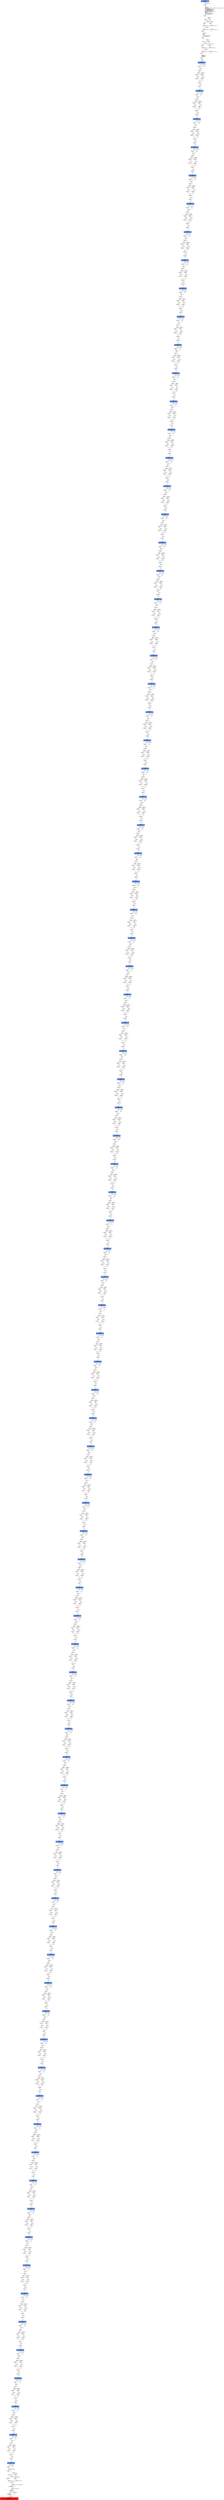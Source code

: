 digraph ARG {
node [style="filled" shape="box" color="white"]
0 [fillcolor="cornflowerblue" label="0 @ N20\nmain entry\nAbstractionState: ABS0: true\n" id="0"]
44 [label="44 @ N61\nmain\n" id="44"]
45 [label="45 @ N24\nmain\n" id="45"]
50 [label="50 @ N26\nmain\n" id="50"]
53 [label="53 @ N28\nmain\n" id="53"]
54 [label="54 @ N29\nmain\n" id="54"]
56 [label="56 @ N35\nmain\n" id="56"]
61 [label="61 @ N38\nmain\n" id="61"]
64 [label="64 @ N39\nmain\n" id="64"]
65 [label="65 @ N40\nmain\n" id="65"]
67 [label="67 @ N43\nmain\n" id="67"]
108784 [fillcolor="cornflowerblue" label="108784 @ N44\nmain\nAbstractionState: ABS7313\n" id="108784"]
108785 [label="108785 @ N45\nmain\n" id="108785"]
108804 [label="108804 @ N48\nmain\n" id="108804"]
108806 [label="108806 @ N50\nmain\n" id="108806"]
108807 [label="108807 @ N52\nmain\n" id="108807"]
108811 [label="108811 @ N49\nmain\n" id="108811"]
108812 [label="108812 @ N54\nmain\n" id="108812"]
108814 [fillcolor="cornflowerblue" label="108814 @ N44\nmain\nAbstractionState: ABS7315\n" id="108814"]
108815 [label="108815 @ N45\nmain\n" id="108815"]
108834 [label="108834 @ N48\nmain\n" id="108834"]
108836 [label="108836 @ N50\nmain\n" id="108836"]
108837 [label="108837 @ N52\nmain\n" id="108837"]
108841 [label="108841 @ N49\nmain\n" id="108841"]
108842 [label="108842 @ N54\nmain\n" id="108842"]
108844 [fillcolor="cornflowerblue" label="108844 @ N44\nmain\nAbstractionState: ABS7317\n" id="108844"]
108845 [label="108845 @ N45\nmain\n" id="108845"]
108864 [label="108864 @ N48\nmain\n" id="108864"]
108866 [label="108866 @ N50\nmain\n" id="108866"]
108867 [label="108867 @ N52\nmain\n" id="108867"]
108871 [label="108871 @ N49\nmain\n" id="108871"]
108872 [label="108872 @ N54\nmain\n" id="108872"]
108874 [fillcolor="cornflowerblue" label="108874 @ N44\nmain\nAbstractionState: ABS7319\n" id="108874"]
108875 [label="108875 @ N45\nmain\n" id="108875"]
108894 [label="108894 @ N48\nmain\n" id="108894"]
108896 [label="108896 @ N50\nmain\n" id="108896"]
108897 [label="108897 @ N52\nmain\n" id="108897"]
108901 [label="108901 @ N49\nmain\n" id="108901"]
108902 [label="108902 @ N54\nmain\n" id="108902"]
108904 [fillcolor="cornflowerblue" label="108904 @ N44\nmain\nAbstractionState: ABS7321\n" id="108904"]
108905 [label="108905 @ N45\nmain\n" id="108905"]
108924 [label="108924 @ N48\nmain\n" id="108924"]
108926 [label="108926 @ N50\nmain\n" id="108926"]
108927 [label="108927 @ N52\nmain\n" id="108927"]
108931 [label="108931 @ N49\nmain\n" id="108931"]
108932 [label="108932 @ N54\nmain\n" id="108932"]
108934 [fillcolor="cornflowerblue" label="108934 @ N44\nmain\nAbstractionState: ABS7323\n" id="108934"]
108935 [label="108935 @ N45\nmain\n" id="108935"]
108954 [label="108954 @ N48\nmain\n" id="108954"]
108956 [label="108956 @ N50\nmain\n" id="108956"]
108957 [label="108957 @ N52\nmain\n" id="108957"]
108961 [label="108961 @ N49\nmain\n" id="108961"]
108962 [label="108962 @ N54\nmain\n" id="108962"]
108964 [fillcolor="cornflowerblue" label="108964 @ N44\nmain\nAbstractionState: ABS7325\n" id="108964"]
108965 [label="108965 @ N45\nmain\n" id="108965"]
108984 [label="108984 @ N48\nmain\n" id="108984"]
108986 [label="108986 @ N50\nmain\n" id="108986"]
108987 [label="108987 @ N52\nmain\n" id="108987"]
108991 [label="108991 @ N49\nmain\n" id="108991"]
108992 [label="108992 @ N54\nmain\n" id="108992"]
108994 [fillcolor="cornflowerblue" label="108994 @ N44\nmain\nAbstractionState: ABS7327\n" id="108994"]
108995 [label="108995 @ N45\nmain\n" id="108995"]
109014 [label="109014 @ N48\nmain\n" id="109014"]
109016 [label="109016 @ N50\nmain\n" id="109016"]
109017 [label="109017 @ N52\nmain\n" id="109017"]
109021 [label="109021 @ N49\nmain\n" id="109021"]
109022 [label="109022 @ N54\nmain\n" id="109022"]
109024 [fillcolor="cornflowerblue" label="109024 @ N44\nmain\nAbstractionState: ABS7329\n" id="109024"]
109025 [label="109025 @ N45\nmain\n" id="109025"]
109044 [label="109044 @ N48\nmain\n" id="109044"]
109046 [label="109046 @ N50\nmain\n" id="109046"]
109047 [label="109047 @ N52\nmain\n" id="109047"]
109051 [label="109051 @ N49\nmain\n" id="109051"]
109052 [label="109052 @ N54\nmain\n" id="109052"]
109054 [fillcolor="cornflowerblue" label="109054 @ N44\nmain\nAbstractionState: ABS7331\n" id="109054"]
109055 [label="109055 @ N45\nmain\n" id="109055"]
109074 [label="109074 @ N48\nmain\n" id="109074"]
109076 [label="109076 @ N50\nmain\n" id="109076"]
109077 [label="109077 @ N52\nmain\n" id="109077"]
109081 [label="109081 @ N49\nmain\n" id="109081"]
109082 [label="109082 @ N54\nmain\n" id="109082"]
109084 [fillcolor="cornflowerblue" label="109084 @ N44\nmain\nAbstractionState: ABS7333\n" id="109084"]
109085 [label="109085 @ N45\nmain\n" id="109085"]
109104 [label="109104 @ N48\nmain\n" id="109104"]
109106 [label="109106 @ N50\nmain\n" id="109106"]
109107 [label="109107 @ N52\nmain\n" id="109107"]
109111 [label="109111 @ N49\nmain\n" id="109111"]
109112 [label="109112 @ N54\nmain\n" id="109112"]
109114 [fillcolor="cornflowerblue" label="109114 @ N44\nmain\nAbstractionState: ABS7335\n" id="109114"]
109115 [label="109115 @ N45\nmain\n" id="109115"]
109134 [label="109134 @ N48\nmain\n" id="109134"]
109136 [label="109136 @ N50\nmain\n" id="109136"]
109137 [label="109137 @ N52\nmain\n" id="109137"]
109141 [label="109141 @ N49\nmain\n" id="109141"]
109142 [label="109142 @ N54\nmain\n" id="109142"]
109144 [fillcolor="cornflowerblue" label="109144 @ N44\nmain\nAbstractionState: ABS7337\n" id="109144"]
109145 [label="109145 @ N45\nmain\n" id="109145"]
109164 [label="109164 @ N48\nmain\n" id="109164"]
109166 [label="109166 @ N50\nmain\n" id="109166"]
109167 [label="109167 @ N52\nmain\n" id="109167"]
109171 [label="109171 @ N49\nmain\n" id="109171"]
109172 [label="109172 @ N54\nmain\n" id="109172"]
109174 [fillcolor="cornflowerblue" label="109174 @ N44\nmain\nAbstractionState: ABS7339\n" id="109174"]
109175 [label="109175 @ N45\nmain\n" id="109175"]
109194 [label="109194 @ N48\nmain\n" id="109194"]
109196 [label="109196 @ N50\nmain\n" id="109196"]
109197 [label="109197 @ N52\nmain\n" id="109197"]
109201 [label="109201 @ N49\nmain\n" id="109201"]
109202 [label="109202 @ N54\nmain\n" id="109202"]
109204 [fillcolor="cornflowerblue" label="109204 @ N44\nmain\nAbstractionState: ABS7341\n" id="109204"]
109205 [label="109205 @ N45\nmain\n" id="109205"]
109224 [label="109224 @ N48\nmain\n" id="109224"]
109226 [label="109226 @ N50\nmain\n" id="109226"]
109227 [label="109227 @ N52\nmain\n" id="109227"]
109231 [label="109231 @ N49\nmain\n" id="109231"]
109232 [label="109232 @ N54\nmain\n" id="109232"]
109234 [fillcolor="cornflowerblue" label="109234 @ N44\nmain\nAbstractionState: ABS7343\n" id="109234"]
109235 [label="109235 @ N45\nmain\n" id="109235"]
109254 [label="109254 @ N48\nmain\n" id="109254"]
109256 [label="109256 @ N50\nmain\n" id="109256"]
109257 [label="109257 @ N52\nmain\n" id="109257"]
109261 [label="109261 @ N49\nmain\n" id="109261"]
109262 [label="109262 @ N54\nmain\n" id="109262"]
109264 [fillcolor="cornflowerblue" label="109264 @ N44\nmain\nAbstractionState: ABS7345\n" id="109264"]
109265 [label="109265 @ N45\nmain\n" id="109265"]
109284 [label="109284 @ N48\nmain\n" id="109284"]
109286 [label="109286 @ N50\nmain\n" id="109286"]
109287 [label="109287 @ N52\nmain\n" id="109287"]
109291 [label="109291 @ N49\nmain\n" id="109291"]
109292 [label="109292 @ N54\nmain\n" id="109292"]
109294 [fillcolor="cornflowerblue" label="109294 @ N44\nmain\nAbstractionState: ABS7347\n" id="109294"]
109295 [label="109295 @ N45\nmain\n" id="109295"]
109314 [label="109314 @ N48\nmain\n" id="109314"]
109316 [label="109316 @ N50\nmain\n" id="109316"]
109317 [label="109317 @ N52\nmain\n" id="109317"]
109321 [label="109321 @ N49\nmain\n" id="109321"]
109322 [label="109322 @ N54\nmain\n" id="109322"]
109324 [fillcolor="cornflowerblue" label="109324 @ N44\nmain\nAbstractionState: ABS7349\n" id="109324"]
109325 [label="109325 @ N45\nmain\n" id="109325"]
109344 [label="109344 @ N48\nmain\n" id="109344"]
109346 [label="109346 @ N50\nmain\n" id="109346"]
109347 [label="109347 @ N52\nmain\n" id="109347"]
109351 [label="109351 @ N49\nmain\n" id="109351"]
109352 [label="109352 @ N54\nmain\n" id="109352"]
109354 [fillcolor="cornflowerblue" label="109354 @ N44\nmain\nAbstractionState: ABS7351\n" id="109354"]
109355 [label="109355 @ N45\nmain\n" id="109355"]
109374 [label="109374 @ N48\nmain\n" id="109374"]
109376 [label="109376 @ N50\nmain\n" id="109376"]
109377 [label="109377 @ N52\nmain\n" id="109377"]
109381 [label="109381 @ N49\nmain\n" id="109381"]
109382 [label="109382 @ N54\nmain\n" id="109382"]
109384 [fillcolor="cornflowerblue" label="109384 @ N44\nmain\nAbstractionState: ABS7353\n" id="109384"]
109385 [label="109385 @ N45\nmain\n" id="109385"]
109404 [label="109404 @ N48\nmain\n" id="109404"]
109406 [label="109406 @ N50\nmain\n" id="109406"]
109407 [label="109407 @ N52\nmain\n" id="109407"]
109411 [label="109411 @ N49\nmain\n" id="109411"]
109412 [label="109412 @ N54\nmain\n" id="109412"]
109414 [fillcolor="cornflowerblue" label="109414 @ N44\nmain\nAbstractionState: ABS7355\n" id="109414"]
109415 [label="109415 @ N45\nmain\n" id="109415"]
109434 [label="109434 @ N48\nmain\n" id="109434"]
109436 [label="109436 @ N50\nmain\n" id="109436"]
109437 [label="109437 @ N52\nmain\n" id="109437"]
109441 [label="109441 @ N49\nmain\n" id="109441"]
109442 [label="109442 @ N54\nmain\n" id="109442"]
109444 [fillcolor="cornflowerblue" label="109444 @ N44\nmain\nAbstractionState: ABS7357\n" id="109444"]
109445 [label="109445 @ N45\nmain\n" id="109445"]
109464 [label="109464 @ N48\nmain\n" id="109464"]
109466 [label="109466 @ N50\nmain\n" id="109466"]
109467 [label="109467 @ N52\nmain\n" id="109467"]
109471 [label="109471 @ N49\nmain\n" id="109471"]
109472 [label="109472 @ N54\nmain\n" id="109472"]
109474 [fillcolor="cornflowerblue" label="109474 @ N44\nmain\nAbstractionState: ABS7359\n" id="109474"]
109475 [label="109475 @ N45\nmain\n" id="109475"]
109494 [label="109494 @ N48\nmain\n" id="109494"]
109496 [label="109496 @ N50\nmain\n" id="109496"]
109497 [label="109497 @ N52\nmain\n" id="109497"]
109501 [label="109501 @ N49\nmain\n" id="109501"]
109502 [label="109502 @ N54\nmain\n" id="109502"]
109504 [fillcolor="cornflowerblue" label="109504 @ N44\nmain\nAbstractionState: ABS7361\n" id="109504"]
109505 [label="109505 @ N45\nmain\n" id="109505"]
109524 [label="109524 @ N48\nmain\n" id="109524"]
109526 [label="109526 @ N50\nmain\n" id="109526"]
109527 [label="109527 @ N52\nmain\n" id="109527"]
109531 [label="109531 @ N49\nmain\n" id="109531"]
109532 [label="109532 @ N54\nmain\n" id="109532"]
109534 [fillcolor="cornflowerblue" label="109534 @ N44\nmain\nAbstractionState: ABS7363\n" id="109534"]
109535 [label="109535 @ N45\nmain\n" id="109535"]
109554 [label="109554 @ N48\nmain\n" id="109554"]
109556 [label="109556 @ N50\nmain\n" id="109556"]
109557 [label="109557 @ N52\nmain\n" id="109557"]
109561 [label="109561 @ N49\nmain\n" id="109561"]
109562 [label="109562 @ N54\nmain\n" id="109562"]
109564 [fillcolor="cornflowerblue" label="109564 @ N44\nmain\nAbstractionState: ABS7365\n" id="109564"]
109565 [label="109565 @ N45\nmain\n" id="109565"]
109584 [label="109584 @ N48\nmain\n" id="109584"]
109586 [label="109586 @ N50\nmain\n" id="109586"]
109587 [label="109587 @ N52\nmain\n" id="109587"]
109591 [label="109591 @ N49\nmain\n" id="109591"]
109592 [label="109592 @ N54\nmain\n" id="109592"]
109594 [fillcolor="cornflowerblue" label="109594 @ N44\nmain\nAbstractionState: ABS7367\n" id="109594"]
109595 [label="109595 @ N45\nmain\n" id="109595"]
109614 [label="109614 @ N48\nmain\n" id="109614"]
109616 [label="109616 @ N50\nmain\n" id="109616"]
109617 [label="109617 @ N52\nmain\n" id="109617"]
109621 [label="109621 @ N49\nmain\n" id="109621"]
109622 [label="109622 @ N54\nmain\n" id="109622"]
109624 [fillcolor="cornflowerblue" label="109624 @ N44\nmain\nAbstractionState: ABS7369\n" id="109624"]
109625 [label="109625 @ N45\nmain\n" id="109625"]
109644 [label="109644 @ N48\nmain\n" id="109644"]
109646 [label="109646 @ N50\nmain\n" id="109646"]
109647 [label="109647 @ N52\nmain\n" id="109647"]
109651 [label="109651 @ N49\nmain\n" id="109651"]
109652 [label="109652 @ N54\nmain\n" id="109652"]
109654 [fillcolor="cornflowerblue" label="109654 @ N44\nmain\nAbstractionState: ABS7371\n" id="109654"]
109655 [label="109655 @ N45\nmain\n" id="109655"]
109674 [label="109674 @ N48\nmain\n" id="109674"]
109676 [label="109676 @ N50\nmain\n" id="109676"]
109677 [label="109677 @ N52\nmain\n" id="109677"]
109681 [label="109681 @ N49\nmain\n" id="109681"]
109682 [label="109682 @ N54\nmain\n" id="109682"]
109684 [fillcolor="cornflowerblue" label="109684 @ N44\nmain\nAbstractionState: ABS7373\n" id="109684"]
109685 [label="109685 @ N45\nmain\n" id="109685"]
109704 [label="109704 @ N48\nmain\n" id="109704"]
109706 [label="109706 @ N50\nmain\n" id="109706"]
109707 [label="109707 @ N52\nmain\n" id="109707"]
109711 [label="109711 @ N49\nmain\n" id="109711"]
109712 [label="109712 @ N54\nmain\n" id="109712"]
109714 [fillcolor="cornflowerblue" label="109714 @ N44\nmain\nAbstractionState: ABS7375\n" id="109714"]
109715 [label="109715 @ N45\nmain\n" id="109715"]
109734 [label="109734 @ N48\nmain\n" id="109734"]
109736 [label="109736 @ N50\nmain\n" id="109736"]
109737 [label="109737 @ N52\nmain\n" id="109737"]
109741 [label="109741 @ N49\nmain\n" id="109741"]
109742 [label="109742 @ N54\nmain\n" id="109742"]
109744 [fillcolor="cornflowerblue" label="109744 @ N44\nmain\nAbstractionState: ABS7377\n" id="109744"]
109745 [label="109745 @ N45\nmain\n" id="109745"]
109764 [label="109764 @ N48\nmain\n" id="109764"]
109766 [label="109766 @ N50\nmain\n" id="109766"]
109767 [label="109767 @ N52\nmain\n" id="109767"]
109771 [label="109771 @ N49\nmain\n" id="109771"]
109772 [label="109772 @ N54\nmain\n" id="109772"]
109774 [fillcolor="cornflowerblue" label="109774 @ N44\nmain\nAbstractionState: ABS7379\n" id="109774"]
109775 [label="109775 @ N45\nmain\n" id="109775"]
109794 [label="109794 @ N48\nmain\n" id="109794"]
109796 [label="109796 @ N50\nmain\n" id="109796"]
109797 [label="109797 @ N52\nmain\n" id="109797"]
109801 [label="109801 @ N49\nmain\n" id="109801"]
109802 [label="109802 @ N54\nmain\n" id="109802"]
109804 [fillcolor="cornflowerblue" label="109804 @ N44\nmain\nAbstractionState: ABS7381\n" id="109804"]
109805 [label="109805 @ N45\nmain\n" id="109805"]
109824 [label="109824 @ N48\nmain\n" id="109824"]
109826 [label="109826 @ N50\nmain\n" id="109826"]
109827 [label="109827 @ N52\nmain\n" id="109827"]
109831 [label="109831 @ N49\nmain\n" id="109831"]
109832 [label="109832 @ N54\nmain\n" id="109832"]
109834 [fillcolor="cornflowerblue" label="109834 @ N44\nmain\nAbstractionState: ABS7383\n" id="109834"]
109835 [label="109835 @ N45\nmain\n" id="109835"]
109854 [label="109854 @ N48\nmain\n" id="109854"]
109856 [label="109856 @ N50\nmain\n" id="109856"]
109857 [label="109857 @ N52\nmain\n" id="109857"]
109861 [label="109861 @ N49\nmain\n" id="109861"]
109862 [label="109862 @ N54\nmain\n" id="109862"]
109864 [fillcolor="cornflowerblue" label="109864 @ N44\nmain\nAbstractionState: ABS7385\n" id="109864"]
109865 [label="109865 @ N45\nmain\n" id="109865"]
109884 [label="109884 @ N48\nmain\n" id="109884"]
109886 [label="109886 @ N50\nmain\n" id="109886"]
109887 [label="109887 @ N52\nmain\n" id="109887"]
109891 [label="109891 @ N49\nmain\n" id="109891"]
109892 [label="109892 @ N54\nmain\n" id="109892"]
109894 [fillcolor="cornflowerblue" label="109894 @ N44\nmain\nAbstractionState: ABS7387\n" id="109894"]
109895 [label="109895 @ N45\nmain\n" id="109895"]
109914 [label="109914 @ N48\nmain\n" id="109914"]
109916 [label="109916 @ N50\nmain\n" id="109916"]
109917 [label="109917 @ N52\nmain\n" id="109917"]
109921 [label="109921 @ N49\nmain\n" id="109921"]
109922 [label="109922 @ N54\nmain\n" id="109922"]
109924 [fillcolor="cornflowerblue" label="109924 @ N44\nmain\nAbstractionState: ABS7389\n" id="109924"]
109925 [label="109925 @ N45\nmain\n" id="109925"]
109944 [label="109944 @ N48\nmain\n" id="109944"]
109946 [label="109946 @ N50\nmain\n" id="109946"]
109947 [label="109947 @ N52\nmain\n" id="109947"]
109951 [label="109951 @ N49\nmain\n" id="109951"]
109952 [label="109952 @ N54\nmain\n" id="109952"]
109954 [fillcolor="cornflowerblue" label="109954 @ N44\nmain\nAbstractionState: ABS7391\n" id="109954"]
109955 [label="109955 @ N45\nmain\n" id="109955"]
109974 [label="109974 @ N48\nmain\n" id="109974"]
109976 [label="109976 @ N50\nmain\n" id="109976"]
109977 [label="109977 @ N52\nmain\n" id="109977"]
109981 [label="109981 @ N49\nmain\n" id="109981"]
109982 [label="109982 @ N54\nmain\n" id="109982"]
109984 [fillcolor="cornflowerblue" label="109984 @ N44\nmain\nAbstractionState: ABS7393\n" id="109984"]
109985 [label="109985 @ N45\nmain\n" id="109985"]
110004 [label="110004 @ N48\nmain\n" id="110004"]
110006 [label="110006 @ N50\nmain\n" id="110006"]
110007 [label="110007 @ N52\nmain\n" id="110007"]
110011 [label="110011 @ N49\nmain\n" id="110011"]
110012 [label="110012 @ N54\nmain\n" id="110012"]
110014 [fillcolor="cornflowerblue" label="110014 @ N44\nmain\nAbstractionState: ABS7395\n" id="110014"]
110015 [label="110015 @ N45\nmain\n" id="110015"]
110034 [label="110034 @ N48\nmain\n" id="110034"]
110036 [label="110036 @ N50\nmain\n" id="110036"]
110037 [label="110037 @ N52\nmain\n" id="110037"]
110041 [label="110041 @ N49\nmain\n" id="110041"]
110042 [label="110042 @ N54\nmain\n" id="110042"]
110044 [fillcolor="cornflowerblue" label="110044 @ N44\nmain\nAbstractionState: ABS7397\n" id="110044"]
110045 [label="110045 @ N45\nmain\n" id="110045"]
110064 [label="110064 @ N48\nmain\n" id="110064"]
110066 [label="110066 @ N50\nmain\n" id="110066"]
110067 [label="110067 @ N52\nmain\n" id="110067"]
110071 [label="110071 @ N49\nmain\n" id="110071"]
110072 [label="110072 @ N54\nmain\n" id="110072"]
110074 [fillcolor="cornflowerblue" label="110074 @ N44\nmain\nAbstractionState: ABS7399\n" id="110074"]
110075 [label="110075 @ N45\nmain\n" id="110075"]
110094 [label="110094 @ N48\nmain\n" id="110094"]
110096 [label="110096 @ N50\nmain\n" id="110096"]
110097 [label="110097 @ N52\nmain\n" id="110097"]
110101 [label="110101 @ N49\nmain\n" id="110101"]
110102 [label="110102 @ N54\nmain\n" id="110102"]
110104 [fillcolor="cornflowerblue" label="110104 @ N44\nmain\nAbstractionState: ABS7401\n" id="110104"]
110105 [label="110105 @ N45\nmain\n" id="110105"]
110124 [label="110124 @ N48\nmain\n" id="110124"]
110126 [label="110126 @ N50\nmain\n" id="110126"]
110127 [label="110127 @ N52\nmain\n" id="110127"]
110131 [label="110131 @ N49\nmain\n" id="110131"]
110132 [label="110132 @ N54\nmain\n" id="110132"]
110134 [fillcolor="cornflowerblue" label="110134 @ N44\nmain\nAbstractionState: ABS7403\n" id="110134"]
110135 [label="110135 @ N45\nmain\n" id="110135"]
110154 [label="110154 @ N48\nmain\n" id="110154"]
110156 [label="110156 @ N50\nmain\n" id="110156"]
110157 [label="110157 @ N52\nmain\n" id="110157"]
110161 [label="110161 @ N49\nmain\n" id="110161"]
110162 [label="110162 @ N54\nmain\n" id="110162"]
110164 [fillcolor="cornflowerblue" label="110164 @ N44\nmain\nAbstractionState: ABS7405\n" id="110164"]
110165 [label="110165 @ N45\nmain\n" id="110165"]
110184 [label="110184 @ N48\nmain\n" id="110184"]
110186 [label="110186 @ N50\nmain\n" id="110186"]
110187 [label="110187 @ N52\nmain\n" id="110187"]
110191 [label="110191 @ N49\nmain\n" id="110191"]
110192 [label="110192 @ N54\nmain\n" id="110192"]
110194 [fillcolor="cornflowerblue" label="110194 @ N44\nmain\nAbstractionState: ABS7407\n" id="110194"]
110195 [label="110195 @ N45\nmain\n" id="110195"]
110214 [label="110214 @ N48\nmain\n" id="110214"]
110216 [label="110216 @ N50\nmain\n" id="110216"]
110217 [label="110217 @ N52\nmain\n" id="110217"]
110221 [label="110221 @ N49\nmain\n" id="110221"]
110222 [label="110222 @ N54\nmain\n" id="110222"]
110224 [fillcolor="cornflowerblue" label="110224 @ N44\nmain\nAbstractionState: ABS7409\n" id="110224"]
110225 [label="110225 @ N45\nmain\n" id="110225"]
110244 [label="110244 @ N48\nmain\n" id="110244"]
110246 [label="110246 @ N50\nmain\n" id="110246"]
110247 [label="110247 @ N52\nmain\n" id="110247"]
110251 [label="110251 @ N49\nmain\n" id="110251"]
110252 [label="110252 @ N54\nmain\n" id="110252"]
110254 [fillcolor="cornflowerblue" label="110254 @ N44\nmain\nAbstractionState: ABS7411\n" id="110254"]
110255 [label="110255 @ N45\nmain\n" id="110255"]
110274 [label="110274 @ N48\nmain\n" id="110274"]
110276 [label="110276 @ N50\nmain\n" id="110276"]
110277 [label="110277 @ N52\nmain\n" id="110277"]
110281 [label="110281 @ N49\nmain\n" id="110281"]
110282 [label="110282 @ N54\nmain\n" id="110282"]
110284 [fillcolor="cornflowerblue" label="110284 @ N44\nmain\nAbstractionState: ABS7413\n" id="110284"]
110285 [label="110285 @ N45\nmain\n" id="110285"]
110304 [label="110304 @ N48\nmain\n" id="110304"]
110306 [label="110306 @ N50\nmain\n" id="110306"]
110307 [label="110307 @ N52\nmain\n" id="110307"]
110311 [label="110311 @ N49\nmain\n" id="110311"]
110312 [label="110312 @ N54\nmain\n" id="110312"]
110314 [fillcolor="cornflowerblue" label="110314 @ N44\nmain\nAbstractionState: ABS7415\n" id="110314"]
110315 [label="110315 @ N45\nmain\n" id="110315"]
110334 [label="110334 @ N48\nmain\n" id="110334"]
110336 [label="110336 @ N50\nmain\n" id="110336"]
110337 [label="110337 @ N52\nmain\n" id="110337"]
110341 [label="110341 @ N49\nmain\n" id="110341"]
110342 [label="110342 @ N54\nmain\n" id="110342"]
110344 [fillcolor="cornflowerblue" label="110344 @ N44\nmain\nAbstractionState: ABS7417\n" id="110344"]
110345 [label="110345 @ N45\nmain\n" id="110345"]
110364 [label="110364 @ N48\nmain\n" id="110364"]
110366 [label="110366 @ N50\nmain\n" id="110366"]
110367 [label="110367 @ N52\nmain\n" id="110367"]
110371 [label="110371 @ N49\nmain\n" id="110371"]
110372 [label="110372 @ N54\nmain\n" id="110372"]
110374 [fillcolor="cornflowerblue" label="110374 @ N44\nmain\nAbstractionState: ABS7419\n" id="110374"]
110375 [label="110375 @ N45\nmain\n" id="110375"]
110394 [label="110394 @ N48\nmain\n" id="110394"]
110396 [label="110396 @ N50\nmain\n" id="110396"]
110397 [label="110397 @ N52\nmain\n" id="110397"]
110401 [label="110401 @ N49\nmain\n" id="110401"]
110402 [label="110402 @ N54\nmain\n" id="110402"]
110404 [fillcolor="cornflowerblue" label="110404 @ N44\nmain\nAbstractionState: ABS7421\n" id="110404"]
110405 [label="110405 @ N45\nmain\n" id="110405"]
110424 [label="110424 @ N48\nmain\n" id="110424"]
110426 [label="110426 @ N50\nmain\n" id="110426"]
110427 [label="110427 @ N52\nmain\n" id="110427"]
110431 [label="110431 @ N49\nmain\n" id="110431"]
110432 [label="110432 @ N54\nmain\n" id="110432"]
110434 [fillcolor="cornflowerblue" label="110434 @ N44\nmain\nAbstractionState: ABS7423\n" id="110434"]
110435 [label="110435 @ N45\nmain\n" id="110435"]
110454 [label="110454 @ N48\nmain\n" id="110454"]
110456 [label="110456 @ N50\nmain\n" id="110456"]
110457 [label="110457 @ N52\nmain\n" id="110457"]
110461 [label="110461 @ N49\nmain\n" id="110461"]
110462 [label="110462 @ N54\nmain\n" id="110462"]
110464 [fillcolor="cornflowerblue" label="110464 @ N44\nmain\nAbstractionState: ABS7425\n" id="110464"]
110465 [label="110465 @ N45\nmain\n" id="110465"]
110484 [label="110484 @ N48\nmain\n" id="110484"]
110486 [label="110486 @ N50\nmain\n" id="110486"]
110487 [label="110487 @ N52\nmain\n" id="110487"]
110491 [label="110491 @ N49\nmain\n" id="110491"]
110492 [label="110492 @ N54\nmain\n" id="110492"]
110494 [fillcolor="cornflowerblue" label="110494 @ N44\nmain\nAbstractionState: ABS7427\n" id="110494"]
110495 [label="110495 @ N45\nmain\n" id="110495"]
110514 [label="110514 @ N48\nmain\n" id="110514"]
110516 [label="110516 @ N50\nmain\n" id="110516"]
110517 [label="110517 @ N52\nmain\n" id="110517"]
110521 [label="110521 @ N49\nmain\n" id="110521"]
110522 [label="110522 @ N54\nmain\n" id="110522"]
110524 [fillcolor="cornflowerblue" label="110524 @ N44\nmain\nAbstractionState: ABS7429\n" id="110524"]
110525 [label="110525 @ N45\nmain\n" id="110525"]
110544 [label="110544 @ N48\nmain\n" id="110544"]
110546 [label="110546 @ N50\nmain\n" id="110546"]
110547 [label="110547 @ N52\nmain\n" id="110547"]
110551 [label="110551 @ N49\nmain\n" id="110551"]
110552 [label="110552 @ N54\nmain\n" id="110552"]
110554 [fillcolor="cornflowerblue" label="110554 @ N44\nmain\nAbstractionState: ABS7431\n" id="110554"]
110555 [label="110555 @ N45\nmain\n" id="110555"]
110574 [label="110574 @ N48\nmain\n" id="110574"]
110576 [label="110576 @ N50\nmain\n" id="110576"]
110577 [label="110577 @ N52\nmain\n" id="110577"]
110581 [label="110581 @ N49\nmain\n" id="110581"]
110582 [label="110582 @ N54\nmain\n" id="110582"]
110584 [fillcolor="cornflowerblue" label="110584 @ N44\nmain\nAbstractionState: ABS7433\n" id="110584"]
110585 [label="110585 @ N45\nmain\n" id="110585"]
110604 [label="110604 @ N48\nmain\n" id="110604"]
110606 [label="110606 @ N50\nmain\n" id="110606"]
110607 [label="110607 @ N52\nmain\n" id="110607"]
110611 [label="110611 @ N49\nmain\n" id="110611"]
110612 [label="110612 @ N54\nmain\n" id="110612"]
110614 [fillcolor="cornflowerblue" label="110614 @ N44\nmain\nAbstractionState: ABS7435\n" id="110614"]
110615 [label="110615 @ N45\nmain\n" id="110615"]
110634 [label="110634 @ N48\nmain\n" id="110634"]
110636 [label="110636 @ N50\nmain\n" id="110636"]
110637 [label="110637 @ N52\nmain\n" id="110637"]
110641 [label="110641 @ N49\nmain\n" id="110641"]
110642 [label="110642 @ N54\nmain\n" id="110642"]
110644 [fillcolor="cornflowerblue" label="110644 @ N44\nmain\nAbstractionState: ABS7437\n" id="110644"]
110645 [label="110645 @ N45\nmain\n" id="110645"]
110664 [label="110664 @ N48\nmain\n" id="110664"]
110666 [label="110666 @ N50\nmain\n" id="110666"]
110667 [label="110667 @ N52\nmain\n" id="110667"]
110671 [label="110671 @ N49\nmain\n" id="110671"]
110672 [label="110672 @ N54\nmain\n" id="110672"]
110674 [fillcolor="cornflowerblue" label="110674 @ N44\nmain\nAbstractionState: ABS7439\n" id="110674"]
110675 [label="110675 @ N45\nmain\n" id="110675"]
110694 [label="110694 @ N48\nmain\n" id="110694"]
110696 [label="110696 @ N50\nmain\n" id="110696"]
110697 [label="110697 @ N52\nmain\n" id="110697"]
110701 [label="110701 @ N49\nmain\n" id="110701"]
110702 [label="110702 @ N54\nmain\n" id="110702"]
110704 [fillcolor="cornflowerblue" label="110704 @ N44\nmain\nAbstractionState: ABS7441\n" id="110704"]
110705 [label="110705 @ N45\nmain\n" id="110705"]
110724 [label="110724 @ N48\nmain\n" id="110724"]
110726 [label="110726 @ N50\nmain\n" id="110726"]
110727 [label="110727 @ N52\nmain\n" id="110727"]
110731 [label="110731 @ N49\nmain\n" id="110731"]
110732 [label="110732 @ N54\nmain\n" id="110732"]
110734 [fillcolor="cornflowerblue" label="110734 @ N44\nmain\nAbstractionState: ABS7443\n" id="110734"]
110735 [label="110735 @ N45\nmain\n" id="110735"]
110754 [label="110754 @ N48\nmain\n" id="110754"]
110756 [label="110756 @ N50\nmain\n" id="110756"]
110757 [label="110757 @ N52\nmain\n" id="110757"]
110761 [label="110761 @ N49\nmain\n" id="110761"]
110762 [label="110762 @ N54\nmain\n" id="110762"]
110764 [fillcolor="cornflowerblue" label="110764 @ N44\nmain\nAbstractionState: ABS7445\n" id="110764"]
110765 [label="110765 @ N45\nmain\n" id="110765"]
110784 [label="110784 @ N48\nmain\n" id="110784"]
110786 [label="110786 @ N50\nmain\n" id="110786"]
110787 [label="110787 @ N52\nmain\n" id="110787"]
110791 [label="110791 @ N49\nmain\n" id="110791"]
110792 [label="110792 @ N54\nmain\n" id="110792"]
110794 [fillcolor="cornflowerblue" label="110794 @ N44\nmain\nAbstractionState: ABS7447\n" id="110794"]
110795 [label="110795 @ N45\nmain\n" id="110795"]
110814 [label="110814 @ N48\nmain\n" id="110814"]
110816 [label="110816 @ N50\nmain\n" id="110816"]
110817 [label="110817 @ N52\nmain\n" id="110817"]
110821 [label="110821 @ N49\nmain\n" id="110821"]
110822 [label="110822 @ N54\nmain\n" id="110822"]
110824 [fillcolor="cornflowerblue" label="110824 @ N44\nmain\nAbstractionState: ABS7449\n" id="110824"]
110825 [label="110825 @ N45\nmain\n" id="110825"]
110844 [label="110844 @ N48\nmain\n" id="110844"]
110846 [label="110846 @ N50\nmain\n" id="110846"]
110847 [label="110847 @ N52\nmain\n" id="110847"]
110851 [label="110851 @ N49\nmain\n" id="110851"]
110852 [label="110852 @ N54\nmain\n" id="110852"]
110854 [fillcolor="cornflowerblue" label="110854 @ N44\nmain\nAbstractionState: ABS7451\n" id="110854"]
110855 [label="110855 @ N45\nmain\n" id="110855"]
110874 [label="110874 @ N48\nmain\n" id="110874"]
110876 [label="110876 @ N50\nmain\n" id="110876"]
110877 [label="110877 @ N52\nmain\n" id="110877"]
110881 [label="110881 @ N49\nmain\n" id="110881"]
110882 [label="110882 @ N54\nmain\n" id="110882"]
110884 [fillcolor="cornflowerblue" label="110884 @ N44\nmain\nAbstractionState: ABS7453\n" id="110884"]
110885 [label="110885 @ N45\nmain\n" id="110885"]
110904 [label="110904 @ N48\nmain\n" id="110904"]
110906 [label="110906 @ N50\nmain\n" id="110906"]
110907 [label="110907 @ N52\nmain\n" id="110907"]
110911 [label="110911 @ N49\nmain\n" id="110911"]
110912 [label="110912 @ N54\nmain\n" id="110912"]
110914 [fillcolor="cornflowerblue" label="110914 @ N44\nmain\nAbstractionState: ABS7455\n" id="110914"]
110915 [label="110915 @ N45\nmain\n" id="110915"]
110934 [label="110934 @ N48\nmain\n" id="110934"]
110936 [label="110936 @ N50\nmain\n" id="110936"]
110937 [label="110937 @ N52\nmain\n" id="110937"]
110941 [label="110941 @ N49\nmain\n" id="110941"]
110942 [label="110942 @ N54\nmain\n" id="110942"]
110944 [fillcolor="cornflowerblue" label="110944 @ N44\nmain\nAbstractionState: ABS7457\n" id="110944"]
110945 [label="110945 @ N45\nmain\n" id="110945"]
110964 [label="110964 @ N48\nmain\n" id="110964"]
110966 [label="110966 @ N50\nmain\n" id="110966"]
110967 [label="110967 @ N52\nmain\n" id="110967"]
110971 [label="110971 @ N49\nmain\n" id="110971"]
110972 [label="110972 @ N54\nmain\n" id="110972"]
110974 [fillcolor="cornflowerblue" label="110974 @ N44\nmain\nAbstractionState: ABS7459\n" id="110974"]
110975 [label="110975 @ N45\nmain\n" id="110975"]
110994 [label="110994 @ N48\nmain\n" id="110994"]
110996 [label="110996 @ N50\nmain\n" id="110996"]
110997 [label="110997 @ N52\nmain\n" id="110997"]
111001 [label="111001 @ N49\nmain\n" id="111001"]
111002 [label="111002 @ N54\nmain\n" id="111002"]
111004 [fillcolor="cornflowerblue" label="111004 @ N44\nmain\nAbstractionState: ABS7461\n" id="111004"]
111005 [label="111005 @ N45\nmain\n" id="111005"]
111024 [label="111024 @ N48\nmain\n" id="111024"]
111026 [label="111026 @ N50\nmain\n" id="111026"]
111027 [label="111027 @ N52\nmain\n" id="111027"]
111031 [label="111031 @ N49\nmain\n" id="111031"]
111032 [label="111032 @ N54\nmain\n" id="111032"]
111034 [fillcolor="cornflowerblue" label="111034 @ N44\nmain\nAbstractionState: ABS7463\n" id="111034"]
111035 [label="111035 @ N45\nmain\n" id="111035"]
111054 [label="111054 @ N48\nmain\n" id="111054"]
111056 [label="111056 @ N50\nmain\n" id="111056"]
111057 [label="111057 @ N52\nmain\n" id="111057"]
111061 [label="111061 @ N49\nmain\n" id="111061"]
111062 [label="111062 @ N54\nmain\n" id="111062"]
111064 [fillcolor="cornflowerblue" label="111064 @ N44\nmain\nAbstractionState: ABS7465\n" id="111064"]
111065 [label="111065 @ N45\nmain\n" id="111065"]
111084 [label="111084 @ N48\nmain\n" id="111084"]
111086 [label="111086 @ N50\nmain\n" id="111086"]
111087 [label="111087 @ N52\nmain\n" id="111087"]
111091 [label="111091 @ N49\nmain\n" id="111091"]
111092 [label="111092 @ N54\nmain\n" id="111092"]
111094 [fillcolor="cornflowerblue" label="111094 @ N44\nmain\nAbstractionState: ABS7467\n" id="111094"]
111095 [label="111095 @ N45\nmain\n" id="111095"]
111114 [label="111114 @ N48\nmain\n" id="111114"]
111116 [label="111116 @ N50\nmain\n" id="111116"]
111117 [label="111117 @ N52\nmain\n" id="111117"]
111121 [label="111121 @ N49\nmain\n" id="111121"]
111122 [label="111122 @ N54\nmain\n" id="111122"]
111124 [fillcolor="cornflowerblue" label="111124 @ N44\nmain\nAbstractionState: ABS7469\n" id="111124"]
111125 [label="111125 @ N45\nmain\n" id="111125"]
111144 [label="111144 @ N48\nmain\n" id="111144"]
111146 [label="111146 @ N50\nmain\n" id="111146"]
111147 [label="111147 @ N52\nmain\n" id="111147"]
111151 [label="111151 @ N49\nmain\n" id="111151"]
111152 [label="111152 @ N54\nmain\n" id="111152"]
111154 [fillcolor="cornflowerblue" label="111154 @ N44\nmain\nAbstractionState: ABS7471\n" id="111154"]
111155 [label="111155 @ N45\nmain\n" id="111155"]
111174 [label="111174 @ N48\nmain\n" id="111174"]
111176 [label="111176 @ N50\nmain\n" id="111176"]
111177 [label="111177 @ N52\nmain\n" id="111177"]
111181 [label="111181 @ N49\nmain\n" id="111181"]
111182 [label="111182 @ N54\nmain\n" id="111182"]
111184 [fillcolor="cornflowerblue" label="111184 @ N44\nmain\nAbstractionState: ABS7473\n" id="111184"]
111185 [label="111185 @ N45\nmain\n" id="111185"]
111204 [label="111204 @ N48\nmain\n" id="111204"]
111206 [label="111206 @ N50\nmain\n" id="111206"]
111207 [label="111207 @ N52\nmain\n" id="111207"]
111211 [label="111211 @ N49\nmain\n" id="111211"]
111212 [label="111212 @ N54\nmain\n" id="111212"]
111214 [fillcolor="cornflowerblue" label="111214 @ N44\nmain\nAbstractionState: ABS7475\n" id="111214"]
111215 [label="111215 @ N45\nmain\n" id="111215"]
111234 [label="111234 @ N48\nmain\n" id="111234"]
111236 [label="111236 @ N50\nmain\n" id="111236"]
111237 [label="111237 @ N52\nmain\n" id="111237"]
111241 [label="111241 @ N49\nmain\n" id="111241"]
111242 [label="111242 @ N54\nmain\n" id="111242"]
111244 [fillcolor="cornflowerblue" label="111244 @ N44\nmain\nAbstractionState: ABS7477\n" id="111244"]
111245 [label="111245 @ N45\nmain\n" id="111245"]
111264 [label="111264 @ N48\nmain\n" id="111264"]
111266 [label="111266 @ N50\nmain\n" id="111266"]
111267 [label="111267 @ N52\nmain\n" id="111267"]
111271 [label="111271 @ N49\nmain\n" id="111271"]
111272 [label="111272 @ N54\nmain\n" id="111272"]
111274 [fillcolor="cornflowerblue" label="111274 @ N44\nmain\nAbstractionState: ABS7479\n" id="111274"]
111275 [label="111275 @ N45\nmain\n" id="111275"]
111294 [label="111294 @ N48\nmain\n" id="111294"]
111296 [label="111296 @ N50\nmain\n" id="111296"]
111297 [label="111297 @ N52\nmain\n" id="111297"]
111301 [label="111301 @ N49\nmain\n" id="111301"]
111302 [label="111302 @ N54\nmain\n" id="111302"]
111304 [fillcolor="cornflowerblue" label="111304 @ N44\nmain\nAbstractionState: ABS7481\n" id="111304"]
111305 [label="111305 @ N45\nmain\n" id="111305"]
111324 [label="111324 @ N48\nmain\n" id="111324"]
111326 [label="111326 @ N50\nmain\n" id="111326"]
111327 [label="111327 @ N52\nmain\n" id="111327"]
111331 [label="111331 @ N49\nmain\n" id="111331"]
111332 [label="111332 @ N54\nmain\n" id="111332"]
111334 [fillcolor="cornflowerblue" label="111334 @ N44\nmain\nAbstractionState: ABS7483\n" id="111334"]
111336 [label="111336 @ N46\nmain\n" id="111336"]
111337 [label="111337 @ N55\nmain\n" id="111337"]
111342 [label="111342 @ N58\nmain\n" id="111342"]
111345 [label="111345 @ N59\nmain\n" id="111345"]
111346 [label="111346 @ N11\n__VERIFIER_assert entry\n" id="111346"]
111347 [label="111347 @ N12\n__VERIFIER_assert\n" id="111347"]
111348 [label="111348 @ N14\n__VERIFIER_assert\n" id="111348"]
111351 [fillcolor="red" label="111351 @ N15\n__VERIFIER_assert\nAbstractionState: ABS7484\n AutomatonState: ErrorLabelAutomaton: _predefinedState_ERROR\n" id="111351"]
111338 [label="111338 @ N56\nmain\n" id="111338"]
111340 [label="111340 @ N57\nmain\n" id="111340"]
111325 [label="111325 @ N51\nmain\n" id="111325"]
111329 [label="111329 @ N53\nmain\n" id="111329"]
111295 [label="111295 @ N51\nmain\n" id="111295"]
111299 [label="111299 @ N53\nmain\n" id="111299"]
111265 [label="111265 @ N51\nmain\n" id="111265"]
111269 [label="111269 @ N53\nmain\n" id="111269"]
111235 [label="111235 @ N51\nmain\n" id="111235"]
111239 [label="111239 @ N53\nmain\n" id="111239"]
111205 [label="111205 @ N51\nmain\n" id="111205"]
111209 [label="111209 @ N53\nmain\n" id="111209"]
111175 [label="111175 @ N51\nmain\n" id="111175"]
111179 [label="111179 @ N53\nmain\n" id="111179"]
111145 [label="111145 @ N51\nmain\n" id="111145"]
111149 [label="111149 @ N53\nmain\n" id="111149"]
111115 [label="111115 @ N51\nmain\n" id="111115"]
111119 [label="111119 @ N53\nmain\n" id="111119"]
111085 [label="111085 @ N51\nmain\n" id="111085"]
111089 [label="111089 @ N53\nmain\n" id="111089"]
111055 [label="111055 @ N51\nmain\n" id="111055"]
111059 [label="111059 @ N53\nmain\n" id="111059"]
111025 [label="111025 @ N51\nmain\n" id="111025"]
111029 [label="111029 @ N53\nmain\n" id="111029"]
110995 [label="110995 @ N51\nmain\n" id="110995"]
110999 [label="110999 @ N53\nmain\n" id="110999"]
110965 [label="110965 @ N51\nmain\n" id="110965"]
110969 [label="110969 @ N53\nmain\n" id="110969"]
110935 [label="110935 @ N51\nmain\n" id="110935"]
110939 [label="110939 @ N53\nmain\n" id="110939"]
110905 [label="110905 @ N51\nmain\n" id="110905"]
110909 [label="110909 @ N53\nmain\n" id="110909"]
110875 [label="110875 @ N51\nmain\n" id="110875"]
110879 [label="110879 @ N53\nmain\n" id="110879"]
110845 [label="110845 @ N51\nmain\n" id="110845"]
110849 [label="110849 @ N53\nmain\n" id="110849"]
110815 [label="110815 @ N51\nmain\n" id="110815"]
110819 [label="110819 @ N53\nmain\n" id="110819"]
110785 [label="110785 @ N51\nmain\n" id="110785"]
110789 [label="110789 @ N53\nmain\n" id="110789"]
110755 [label="110755 @ N51\nmain\n" id="110755"]
110759 [label="110759 @ N53\nmain\n" id="110759"]
110725 [label="110725 @ N51\nmain\n" id="110725"]
110729 [label="110729 @ N53\nmain\n" id="110729"]
110695 [label="110695 @ N51\nmain\n" id="110695"]
110699 [label="110699 @ N53\nmain\n" id="110699"]
110665 [label="110665 @ N51\nmain\n" id="110665"]
110669 [label="110669 @ N53\nmain\n" id="110669"]
110635 [label="110635 @ N51\nmain\n" id="110635"]
110639 [label="110639 @ N53\nmain\n" id="110639"]
110605 [label="110605 @ N51\nmain\n" id="110605"]
110609 [label="110609 @ N53\nmain\n" id="110609"]
110575 [label="110575 @ N51\nmain\n" id="110575"]
110579 [label="110579 @ N53\nmain\n" id="110579"]
110545 [label="110545 @ N51\nmain\n" id="110545"]
110549 [label="110549 @ N53\nmain\n" id="110549"]
110515 [label="110515 @ N51\nmain\n" id="110515"]
110519 [label="110519 @ N53\nmain\n" id="110519"]
110485 [label="110485 @ N51\nmain\n" id="110485"]
110489 [label="110489 @ N53\nmain\n" id="110489"]
110455 [label="110455 @ N51\nmain\n" id="110455"]
110459 [label="110459 @ N53\nmain\n" id="110459"]
110425 [label="110425 @ N51\nmain\n" id="110425"]
110429 [label="110429 @ N53\nmain\n" id="110429"]
110395 [label="110395 @ N51\nmain\n" id="110395"]
110399 [label="110399 @ N53\nmain\n" id="110399"]
110365 [label="110365 @ N51\nmain\n" id="110365"]
110369 [label="110369 @ N53\nmain\n" id="110369"]
110335 [label="110335 @ N51\nmain\n" id="110335"]
110339 [label="110339 @ N53\nmain\n" id="110339"]
110305 [label="110305 @ N51\nmain\n" id="110305"]
110309 [label="110309 @ N53\nmain\n" id="110309"]
110275 [label="110275 @ N51\nmain\n" id="110275"]
110279 [label="110279 @ N53\nmain\n" id="110279"]
110245 [label="110245 @ N51\nmain\n" id="110245"]
110249 [label="110249 @ N53\nmain\n" id="110249"]
110215 [label="110215 @ N51\nmain\n" id="110215"]
110219 [label="110219 @ N53\nmain\n" id="110219"]
110185 [label="110185 @ N51\nmain\n" id="110185"]
110189 [label="110189 @ N53\nmain\n" id="110189"]
110155 [label="110155 @ N51\nmain\n" id="110155"]
110159 [label="110159 @ N53\nmain\n" id="110159"]
110125 [label="110125 @ N51\nmain\n" id="110125"]
110129 [label="110129 @ N53\nmain\n" id="110129"]
110095 [label="110095 @ N51\nmain\n" id="110095"]
110099 [label="110099 @ N53\nmain\n" id="110099"]
110065 [label="110065 @ N51\nmain\n" id="110065"]
110069 [label="110069 @ N53\nmain\n" id="110069"]
110035 [label="110035 @ N51\nmain\n" id="110035"]
110039 [label="110039 @ N53\nmain\n" id="110039"]
110005 [label="110005 @ N51\nmain\n" id="110005"]
110009 [label="110009 @ N53\nmain\n" id="110009"]
109975 [label="109975 @ N51\nmain\n" id="109975"]
109979 [label="109979 @ N53\nmain\n" id="109979"]
109945 [label="109945 @ N51\nmain\n" id="109945"]
109949 [label="109949 @ N53\nmain\n" id="109949"]
109915 [label="109915 @ N51\nmain\n" id="109915"]
109919 [label="109919 @ N53\nmain\n" id="109919"]
109885 [label="109885 @ N51\nmain\n" id="109885"]
109889 [label="109889 @ N53\nmain\n" id="109889"]
109855 [label="109855 @ N51\nmain\n" id="109855"]
109859 [label="109859 @ N53\nmain\n" id="109859"]
109825 [label="109825 @ N51\nmain\n" id="109825"]
109829 [label="109829 @ N53\nmain\n" id="109829"]
109795 [label="109795 @ N51\nmain\n" id="109795"]
109799 [label="109799 @ N53\nmain\n" id="109799"]
109765 [label="109765 @ N51\nmain\n" id="109765"]
109769 [label="109769 @ N53\nmain\n" id="109769"]
109735 [label="109735 @ N51\nmain\n" id="109735"]
109739 [label="109739 @ N53\nmain\n" id="109739"]
109705 [label="109705 @ N51\nmain\n" id="109705"]
109709 [label="109709 @ N53\nmain\n" id="109709"]
109675 [label="109675 @ N51\nmain\n" id="109675"]
109679 [label="109679 @ N53\nmain\n" id="109679"]
109645 [label="109645 @ N51\nmain\n" id="109645"]
109649 [label="109649 @ N53\nmain\n" id="109649"]
109615 [label="109615 @ N51\nmain\n" id="109615"]
109619 [label="109619 @ N53\nmain\n" id="109619"]
109585 [label="109585 @ N51\nmain\n" id="109585"]
109589 [label="109589 @ N53\nmain\n" id="109589"]
109555 [label="109555 @ N51\nmain\n" id="109555"]
109559 [label="109559 @ N53\nmain\n" id="109559"]
109525 [label="109525 @ N51\nmain\n" id="109525"]
109529 [label="109529 @ N53\nmain\n" id="109529"]
109495 [label="109495 @ N51\nmain\n" id="109495"]
109499 [label="109499 @ N53\nmain\n" id="109499"]
109465 [label="109465 @ N51\nmain\n" id="109465"]
109469 [label="109469 @ N53\nmain\n" id="109469"]
109435 [label="109435 @ N51\nmain\n" id="109435"]
109439 [label="109439 @ N53\nmain\n" id="109439"]
109405 [label="109405 @ N51\nmain\n" id="109405"]
109409 [label="109409 @ N53\nmain\n" id="109409"]
109375 [label="109375 @ N51\nmain\n" id="109375"]
109379 [label="109379 @ N53\nmain\n" id="109379"]
109345 [label="109345 @ N51\nmain\n" id="109345"]
109349 [label="109349 @ N53\nmain\n" id="109349"]
109315 [label="109315 @ N51\nmain\n" id="109315"]
109319 [label="109319 @ N53\nmain\n" id="109319"]
109285 [label="109285 @ N51\nmain\n" id="109285"]
109289 [label="109289 @ N53\nmain\n" id="109289"]
109255 [label="109255 @ N51\nmain\n" id="109255"]
109259 [label="109259 @ N53\nmain\n" id="109259"]
109225 [label="109225 @ N51\nmain\n" id="109225"]
109229 [label="109229 @ N53\nmain\n" id="109229"]
109195 [label="109195 @ N51\nmain\n" id="109195"]
109199 [label="109199 @ N53\nmain\n" id="109199"]
109165 [label="109165 @ N51\nmain\n" id="109165"]
109169 [label="109169 @ N53\nmain\n" id="109169"]
109135 [label="109135 @ N51\nmain\n" id="109135"]
109139 [label="109139 @ N53\nmain\n" id="109139"]
109105 [label="109105 @ N51\nmain\n" id="109105"]
109109 [label="109109 @ N53\nmain\n" id="109109"]
109075 [label="109075 @ N51\nmain\n" id="109075"]
109079 [label="109079 @ N53\nmain\n" id="109079"]
109045 [label="109045 @ N51\nmain\n" id="109045"]
109049 [label="109049 @ N53\nmain\n" id="109049"]
109015 [label="109015 @ N51\nmain\n" id="109015"]
109019 [label="109019 @ N53\nmain\n" id="109019"]
108985 [label="108985 @ N51\nmain\n" id="108985"]
108989 [label="108989 @ N53\nmain\n" id="108989"]
108955 [label="108955 @ N51\nmain\n" id="108955"]
108959 [label="108959 @ N53\nmain\n" id="108959"]
108925 [label="108925 @ N51\nmain\n" id="108925"]
108929 [label="108929 @ N53\nmain\n" id="108929"]
108895 [label="108895 @ N51\nmain\n" id="108895"]
108899 [label="108899 @ N53\nmain\n" id="108899"]
108865 [label="108865 @ N51\nmain\n" id="108865"]
108869 [label="108869 @ N53\nmain\n" id="108869"]
108835 [label="108835 @ N51\nmain\n" id="108835"]
108839 [label="108839 @ N53\nmain\n" id="108839"]
108805 [label="108805 @ N51\nmain\n" id="108805"]
108809 [label="108809 @ N53\nmain\n" id="108809"]
57 [label="57 @ N36\nmain\n" id="57"]
59 [label="59 @ N37\nmain\n" id="59"]
47 [label="47 @ N25\nmain\n" id="47"]
49 [label="49 @ N27\nmain\n" id="49"]
0 -> 44 [color="red" label="Line 0: \lINIT GLOBAL VARS\l" id="0 -> 44"]
44 -> 45 [color="red" label="Lines 7 - 26: \lvoid abort();\lvoid __assert_fail(const char *, const char *, unsigned int, const char *);\lvoid reach_error();\lvoid assume_abort_if_not(int cond);\lvoid __VERIFIER_assert(int cond);\lvoid __VERIFIER_assume(int);\lint __VERIFIER_nondet_int();\lunsigned int __VERIFIER_nondet_uint();\lint main();\lFunction start dummy edge\lint flag;\lflag = __VERIFIER_nondet_int();\lint __CPAchecker_TMP_0;\l" id="44 -> 45"]
45 -> 47 [color="red" label="Line 26: \l[!(flag == 0)]\l" id="45 -> 47"]
45 -> 50 [label="Line 26: \l[flag == 0]\l" id="45 -> 50"]
50 -> 53 [label="Line 0: \l__CPAchecker_TMP_0 = 1;\l" id="50 -> 53"]
53 -> 54 [color="red" label="Line 26: \l[__CPAchecker_TMP_0 != 0]\l" id="53 -> 54"]
53 -> 55 [label="Line 26: \l[!(__CPAchecker_TMP_0 != 0)]\l" id="53 -> 55"]
54 -> 56 [color="red" label="Lines 27 - 31: \lint i = 0;\lint x = 0;\lint y = 0;\lint n;\ln = __VERIFIER_nondet_int();\lint __CPAchecker_TMP_1;\l" id="54 -> 56"]
56 -> 57 [label="Line 31: \l[n >= 1000]\l" id="56 -> 57"]
56 -> 61 [color="red" label="Line 31: \l[!(n >= 1000)]\l" id="56 -> 61"]
61 -> 64 [color="red" label="Line 0: \l__CPAchecker_TMP_1 = 0;\l" id="61 -> 64"]
64 -> 65 [color="red" label="Line 31: \l[__CPAchecker_TMP_1 != 0]\l" id="64 -> 65"]
64 -> 66 [label="Line 31: \l[!(__CPAchecker_TMP_1 != 0)]\l" id="64 -> 66"]
65 -> 67 [color="red" label="Lines 33 - 33: \lunsigned int a;\lunsigned int b;\lunsigned int r;\l" id="65 -> 67"]
67 -> 108784 [color="red" label="Line 35: \lwhile\l" id="67 -> 108784"]
108784 -> 108785 [color="red" label="Line 35: \l[i < n]\l" id="108784 -> 108785"]
108784 -> 108786 [label="Line 35: \l[!(i < n)]\l" id="108784 -> 108786"]
108785 -> 108804 [color="red" label="Lines 36 - 37: \lx = x;\ly = y;\l" id="108785 -> 108804"]
108804 -> 108805 [label="Line 38: \l[flag == 0]\l" id="108804 -> 108805"]
108804 -> 108806 [color="red" label="Line 38: \l[!(flag == 0)]\l" id="108804 -> 108806"]
108806 -> 108807 [color="red" label="Line 39: \lx = x + 3;\l" id="108806 -> 108807"]
108807 -> 108811 [color="red" label="Line 0: \l\l" id="108807 -> 108811"]
108811 -> 108812 [color="red" label="Line 43: \li = i + 1;\l" id="108811 -> 108812"]
108812 -> 108814 [color="red" label="Line 0: \l\l" id="108812 -> 108814"]
108814 -> 108815 [color="red" label="Line 35: \l[i < n]\l" id="108814 -> 108815"]
108814 -> 108816 [label="Line 35: \l[!(i < n)]\l" id="108814 -> 108816"]
108815 -> 108834 [color="red" label="Lines 36 - 37: \lx = x;\ly = y;\l" id="108815 -> 108834"]
108834 -> 108835 [label="Line 38: \l[flag == 0]\l" id="108834 -> 108835"]
108834 -> 108836 [color="red" label="Line 38: \l[!(flag == 0)]\l" id="108834 -> 108836"]
108836 -> 108837 [color="red" label="Line 39: \lx = x + 3;\l" id="108836 -> 108837"]
108837 -> 108841 [color="red" label="Line 0: \l\l" id="108837 -> 108841"]
108841 -> 108842 [color="red" label="Line 43: \li = i + 1;\l" id="108841 -> 108842"]
108842 -> 108844 [color="red" label="Line 0: \l\l" id="108842 -> 108844"]
108844 -> 108845 [color="red" label="Line 35: \l[i < n]\l" id="108844 -> 108845"]
108844 -> 108846 [label="Line 35: \l[!(i < n)]\l" id="108844 -> 108846"]
108845 -> 108864 [color="red" label="Lines 36 - 37: \lx = x;\ly = y;\l" id="108845 -> 108864"]
108864 -> 108865 [label="Line 38: \l[flag == 0]\l" id="108864 -> 108865"]
108864 -> 108866 [color="red" label="Line 38: \l[!(flag == 0)]\l" id="108864 -> 108866"]
108866 -> 108867 [color="red" label="Line 39: \lx = x + 3;\l" id="108866 -> 108867"]
108867 -> 108871 [color="red" label="Line 0: \l\l" id="108867 -> 108871"]
108871 -> 108872 [color="red" label="Line 43: \li = i + 1;\l" id="108871 -> 108872"]
108872 -> 108874 [color="red" label="Line 0: \l\l" id="108872 -> 108874"]
108874 -> 108875 [color="red" label="Line 35: \l[i < n]\l" id="108874 -> 108875"]
108874 -> 108876 [label="Line 35: \l[!(i < n)]\l" id="108874 -> 108876"]
108875 -> 108894 [color="red" label="Lines 36 - 37: \lx = x;\ly = y;\l" id="108875 -> 108894"]
108894 -> 108895 [label="Line 38: \l[flag == 0]\l" id="108894 -> 108895"]
108894 -> 108896 [color="red" label="Line 38: \l[!(flag == 0)]\l" id="108894 -> 108896"]
108896 -> 108897 [color="red" label="Line 39: \lx = x + 3;\l" id="108896 -> 108897"]
108897 -> 108901 [color="red" label="Line 0: \l\l" id="108897 -> 108901"]
108901 -> 108902 [color="red" label="Line 43: \li = i + 1;\l" id="108901 -> 108902"]
108902 -> 108904 [color="red" label="Line 0: \l\l" id="108902 -> 108904"]
108904 -> 108905 [color="red" label="Line 35: \l[i < n]\l" id="108904 -> 108905"]
108904 -> 108906 [label="Line 35: \l[!(i < n)]\l" id="108904 -> 108906"]
108905 -> 108924 [color="red" label="Lines 36 - 37: \lx = x;\ly = y;\l" id="108905 -> 108924"]
108924 -> 108925 [label="Line 38: \l[flag == 0]\l" id="108924 -> 108925"]
108924 -> 108926 [color="red" label="Line 38: \l[!(flag == 0)]\l" id="108924 -> 108926"]
108926 -> 108927 [color="red" label="Line 39: \lx = x + 3;\l" id="108926 -> 108927"]
108927 -> 108931 [color="red" label="Line 0: \l\l" id="108927 -> 108931"]
108931 -> 108932 [color="red" label="Line 43: \li = i + 1;\l" id="108931 -> 108932"]
108932 -> 108934 [color="red" label="Line 0: \l\l" id="108932 -> 108934"]
108934 -> 108935 [color="red" label="Line 35: \l[i < n]\l" id="108934 -> 108935"]
108934 -> 108936 [label="Line 35: \l[!(i < n)]\l" id="108934 -> 108936"]
108935 -> 108954 [color="red" label="Lines 36 - 37: \lx = x;\ly = y;\l" id="108935 -> 108954"]
108954 -> 108955 [label="Line 38: \l[flag == 0]\l" id="108954 -> 108955"]
108954 -> 108956 [color="red" label="Line 38: \l[!(flag == 0)]\l" id="108954 -> 108956"]
108956 -> 108957 [color="red" label="Line 39: \lx = x + 3;\l" id="108956 -> 108957"]
108957 -> 108961 [color="red" label="Line 0: \l\l" id="108957 -> 108961"]
108961 -> 108962 [color="red" label="Line 43: \li = i + 1;\l" id="108961 -> 108962"]
108962 -> 108964 [color="red" label="Line 0: \l\l" id="108962 -> 108964"]
108964 -> 108965 [color="red" label="Line 35: \l[i < n]\l" id="108964 -> 108965"]
108964 -> 108966 [label="Line 35: \l[!(i < n)]\l" id="108964 -> 108966"]
108965 -> 108984 [color="red" label="Lines 36 - 37: \lx = x;\ly = y;\l" id="108965 -> 108984"]
108984 -> 108985 [label="Line 38: \l[flag == 0]\l" id="108984 -> 108985"]
108984 -> 108986 [color="red" label="Line 38: \l[!(flag == 0)]\l" id="108984 -> 108986"]
108986 -> 108987 [color="red" label="Line 39: \lx = x + 3;\l" id="108986 -> 108987"]
108987 -> 108991 [color="red" label="Line 0: \l\l" id="108987 -> 108991"]
108991 -> 108992 [color="red" label="Line 43: \li = i + 1;\l" id="108991 -> 108992"]
108992 -> 108994 [color="red" label="Line 0: \l\l" id="108992 -> 108994"]
108994 -> 108995 [color="red" label="Line 35: \l[i < n]\l" id="108994 -> 108995"]
108994 -> 108996 [label="Line 35: \l[!(i < n)]\l" id="108994 -> 108996"]
108995 -> 109014 [color="red" label="Lines 36 - 37: \lx = x;\ly = y;\l" id="108995 -> 109014"]
109014 -> 109015 [label="Line 38: \l[flag == 0]\l" id="109014 -> 109015"]
109014 -> 109016 [color="red" label="Line 38: \l[!(flag == 0)]\l" id="109014 -> 109016"]
109016 -> 109017 [color="red" label="Line 39: \lx = x + 3;\l" id="109016 -> 109017"]
109017 -> 109021 [color="red" label="Line 0: \l\l" id="109017 -> 109021"]
109021 -> 109022 [color="red" label="Line 43: \li = i + 1;\l" id="109021 -> 109022"]
109022 -> 109024 [color="red" label="Line 0: \l\l" id="109022 -> 109024"]
109024 -> 109025 [color="red" label="Line 35: \l[i < n]\l" id="109024 -> 109025"]
109024 -> 109026 [label="Line 35: \l[!(i < n)]\l" id="109024 -> 109026"]
109025 -> 109044 [color="red" label="Lines 36 - 37: \lx = x;\ly = y;\l" id="109025 -> 109044"]
109044 -> 109045 [label="Line 38: \l[flag == 0]\l" id="109044 -> 109045"]
109044 -> 109046 [color="red" label="Line 38: \l[!(flag == 0)]\l" id="109044 -> 109046"]
109046 -> 109047 [color="red" label="Line 39: \lx = x + 3;\l" id="109046 -> 109047"]
109047 -> 109051 [color="red" label="Line 0: \l\l" id="109047 -> 109051"]
109051 -> 109052 [color="red" label="Line 43: \li = i + 1;\l" id="109051 -> 109052"]
109052 -> 109054 [color="red" label="Line 0: \l\l" id="109052 -> 109054"]
109054 -> 109055 [color="red" label="Line 35: \l[i < n]\l" id="109054 -> 109055"]
109054 -> 109056 [label="Line 35: \l[!(i < n)]\l" id="109054 -> 109056"]
109055 -> 109074 [color="red" label="Lines 36 - 37: \lx = x;\ly = y;\l" id="109055 -> 109074"]
109074 -> 109075 [label="Line 38: \l[flag == 0]\l" id="109074 -> 109075"]
109074 -> 109076 [color="red" label="Line 38: \l[!(flag == 0)]\l" id="109074 -> 109076"]
109076 -> 109077 [color="red" label="Line 39: \lx = x + 3;\l" id="109076 -> 109077"]
109077 -> 109081 [color="red" label="Line 0: \l\l" id="109077 -> 109081"]
109081 -> 109082 [color="red" label="Line 43: \li = i + 1;\l" id="109081 -> 109082"]
109082 -> 109084 [color="red" label="Line 0: \l\l" id="109082 -> 109084"]
109084 -> 109085 [color="red" label="Line 35: \l[i < n]\l" id="109084 -> 109085"]
109084 -> 109086 [label="Line 35: \l[!(i < n)]\l" id="109084 -> 109086"]
109085 -> 109104 [color="red" label="Lines 36 - 37: \lx = x;\ly = y;\l" id="109085 -> 109104"]
109104 -> 109105 [label="Line 38: \l[flag == 0]\l" id="109104 -> 109105"]
109104 -> 109106 [color="red" label="Line 38: \l[!(flag == 0)]\l" id="109104 -> 109106"]
109106 -> 109107 [color="red" label="Line 39: \lx = x + 3;\l" id="109106 -> 109107"]
109107 -> 109111 [color="red" label="Line 0: \l\l" id="109107 -> 109111"]
109111 -> 109112 [color="red" label="Line 43: \li = i + 1;\l" id="109111 -> 109112"]
109112 -> 109114 [color="red" label="Line 0: \l\l" id="109112 -> 109114"]
109114 -> 109115 [color="red" label="Line 35: \l[i < n]\l" id="109114 -> 109115"]
109114 -> 109116 [label="Line 35: \l[!(i < n)]\l" id="109114 -> 109116"]
109115 -> 109134 [color="red" label="Lines 36 - 37: \lx = x;\ly = y;\l" id="109115 -> 109134"]
109134 -> 109135 [label="Line 38: \l[flag == 0]\l" id="109134 -> 109135"]
109134 -> 109136 [color="red" label="Line 38: \l[!(flag == 0)]\l" id="109134 -> 109136"]
109136 -> 109137 [color="red" label="Line 39: \lx = x + 3;\l" id="109136 -> 109137"]
109137 -> 109141 [color="red" label="Line 0: \l\l" id="109137 -> 109141"]
109141 -> 109142 [color="red" label="Line 43: \li = i + 1;\l" id="109141 -> 109142"]
109142 -> 109144 [color="red" label="Line 0: \l\l" id="109142 -> 109144"]
109144 -> 109145 [color="red" label="Line 35: \l[i < n]\l" id="109144 -> 109145"]
109144 -> 109146 [label="Line 35: \l[!(i < n)]\l" id="109144 -> 109146"]
109145 -> 109164 [color="red" label="Lines 36 - 37: \lx = x;\ly = y;\l" id="109145 -> 109164"]
109164 -> 109165 [label="Line 38: \l[flag == 0]\l" id="109164 -> 109165"]
109164 -> 109166 [color="red" label="Line 38: \l[!(flag == 0)]\l" id="109164 -> 109166"]
109166 -> 109167 [color="red" label="Line 39: \lx = x + 3;\l" id="109166 -> 109167"]
109167 -> 109171 [color="red" label="Line 0: \l\l" id="109167 -> 109171"]
109171 -> 109172 [color="red" label="Line 43: \li = i + 1;\l" id="109171 -> 109172"]
109172 -> 109174 [color="red" label="Line 0: \l\l" id="109172 -> 109174"]
109174 -> 109175 [color="red" label="Line 35: \l[i < n]\l" id="109174 -> 109175"]
109174 -> 109176 [label="Line 35: \l[!(i < n)]\l" id="109174 -> 109176"]
109175 -> 109194 [color="red" label="Lines 36 - 37: \lx = x;\ly = y;\l" id="109175 -> 109194"]
109194 -> 109195 [label="Line 38: \l[flag == 0]\l" id="109194 -> 109195"]
109194 -> 109196 [color="red" label="Line 38: \l[!(flag == 0)]\l" id="109194 -> 109196"]
109196 -> 109197 [color="red" label="Line 39: \lx = x + 3;\l" id="109196 -> 109197"]
109197 -> 109201 [color="red" label="Line 0: \l\l" id="109197 -> 109201"]
109201 -> 109202 [color="red" label="Line 43: \li = i + 1;\l" id="109201 -> 109202"]
109202 -> 109204 [color="red" label="Line 0: \l\l" id="109202 -> 109204"]
109204 -> 109205 [color="red" label="Line 35: \l[i < n]\l" id="109204 -> 109205"]
109204 -> 109206 [label="Line 35: \l[!(i < n)]\l" id="109204 -> 109206"]
109205 -> 109224 [color="red" label="Lines 36 - 37: \lx = x;\ly = y;\l" id="109205 -> 109224"]
109224 -> 109225 [label="Line 38: \l[flag == 0]\l" id="109224 -> 109225"]
109224 -> 109226 [color="red" label="Line 38: \l[!(flag == 0)]\l" id="109224 -> 109226"]
109226 -> 109227 [color="red" label="Line 39: \lx = x + 3;\l" id="109226 -> 109227"]
109227 -> 109231 [color="red" label="Line 0: \l\l" id="109227 -> 109231"]
109231 -> 109232 [color="red" label="Line 43: \li = i + 1;\l" id="109231 -> 109232"]
109232 -> 109234 [color="red" label="Line 0: \l\l" id="109232 -> 109234"]
109234 -> 109235 [color="red" label="Line 35: \l[i < n]\l" id="109234 -> 109235"]
109234 -> 109236 [label="Line 35: \l[!(i < n)]\l" id="109234 -> 109236"]
109235 -> 109254 [color="red" label="Lines 36 - 37: \lx = x;\ly = y;\l" id="109235 -> 109254"]
109254 -> 109255 [label="Line 38: \l[flag == 0]\l" id="109254 -> 109255"]
109254 -> 109256 [color="red" label="Line 38: \l[!(flag == 0)]\l" id="109254 -> 109256"]
109256 -> 109257 [color="red" label="Line 39: \lx = x + 3;\l" id="109256 -> 109257"]
109257 -> 109261 [color="red" label="Line 0: \l\l" id="109257 -> 109261"]
109261 -> 109262 [color="red" label="Line 43: \li = i + 1;\l" id="109261 -> 109262"]
109262 -> 109264 [color="red" label="Line 0: \l\l" id="109262 -> 109264"]
109264 -> 109265 [color="red" label="Line 35: \l[i < n]\l" id="109264 -> 109265"]
109264 -> 109266 [label="Line 35: \l[!(i < n)]\l" id="109264 -> 109266"]
109265 -> 109284 [color="red" label="Lines 36 - 37: \lx = x;\ly = y;\l" id="109265 -> 109284"]
109284 -> 109285 [label="Line 38: \l[flag == 0]\l" id="109284 -> 109285"]
109284 -> 109286 [color="red" label="Line 38: \l[!(flag == 0)]\l" id="109284 -> 109286"]
109286 -> 109287 [color="red" label="Line 39: \lx = x + 3;\l" id="109286 -> 109287"]
109287 -> 109291 [color="red" label="Line 0: \l\l" id="109287 -> 109291"]
109291 -> 109292 [color="red" label="Line 43: \li = i + 1;\l" id="109291 -> 109292"]
109292 -> 109294 [color="red" label="Line 0: \l\l" id="109292 -> 109294"]
109294 -> 109295 [color="red" label="Line 35: \l[i < n]\l" id="109294 -> 109295"]
109294 -> 109296 [label="Line 35: \l[!(i < n)]\l" id="109294 -> 109296"]
109295 -> 109314 [color="red" label="Lines 36 - 37: \lx = x;\ly = y;\l" id="109295 -> 109314"]
109314 -> 109315 [label="Line 38: \l[flag == 0]\l" id="109314 -> 109315"]
109314 -> 109316 [color="red" label="Line 38: \l[!(flag == 0)]\l" id="109314 -> 109316"]
109316 -> 109317 [color="red" label="Line 39: \lx = x + 3;\l" id="109316 -> 109317"]
109317 -> 109321 [color="red" label="Line 0: \l\l" id="109317 -> 109321"]
109321 -> 109322 [color="red" label="Line 43: \li = i + 1;\l" id="109321 -> 109322"]
109322 -> 109324 [color="red" label="Line 0: \l\l" id="109322 -> 109324"]
109324 -> 109325 [color="red" label="Line 35: \l[i < n]\l" id="109324 -> 109325"]
109324 -> 109326 [label="Line 35: \l[!(i < n)]\l" id="109324 -> 109326"]
109325 -> 109344 [color="red" label="Lines 36 - 37: \lx = x;\ly = y;\l" id="109325 -> 109344"]
109344 -> 109345 [label="Line 38: \l[flag == 0]\l" id="109344 -> 109345"]
109344 -> 109346 [color="red" label="Line 38: \l[!(flag == 0)]\l" id="109344 -> 109346"]
109346 -> 109347 [color="red" label="Line 39: \lx = x + 3;\l" id="109346 -> 109347"]
109347 -> 109351 [color="red" label="Line 0: \l\l" id="109347 -> 109351"]
109351 -> 109352 [color="red" label="Line 43: \li = i + 1;\l" id="109351 -> 109352"]
109352 -> 109354 [color="red" label="Line 0: \l\l" id="109352 -> 109354"]
109354 -> 109355 [color="red" label="Line 35: \l[i < n]\l" id="109354 -> 109355"]
109354 -> 109356 [label="Line 35: \l[!(i < n)]\l" id="109354 -> 109356"]
109355 -> 109374 [color="red" label="Lines 36 - 37: \lx = x;\ly = y;\l" id="109355 -> 109374"]
109374 -> 109375 [label="Line 38: \l[flag == 0]\l" id="109374 -> 109375"]
109374 -> 109376 [color="red" label="Line 38: \l[!(flag == 0)]\l" id="109374 -> 109376"]
109376 -> 109377 [color="red" label="Line 39: \lx = x + 3;\l" id="109376 -> 109377"]
109377 -> 109381 [color="red" label="Line 0: \l\l" id="109377 -> 109381"]
109381 -> 109382 [color="red" label="Line 43: \li = i + 1;\l" id="109381 -> 109382"]
109382 -> 109384 [color="red" label="Line 0: \l\l" id="109382 -> 109384"]
109384 -> 109385 [color="red" label="Line 35: \l[i < n]\l" id="109384 -> 109385"]
109384 -> 109386 [label="Line 35: \l[!(i < n)]\l" id="109384 -> 109386"]
109385 -> 109404 [color="red" label="Lines 36 - 37: \lx = x;\ly = y;\l" id="109385 -> 109404"]
109404 -> 109405 [label="Line 38: \l[flag == 0]\l" id="109404 -> 109405"]
109404 -> 109406 [color="red" label="Line 38: \l[!(flag == 0)]\l" id="109404 -> 109406"]
109406 -> 109407 [color="red" label="Line 39: \lx = x + 3;\l" id="109406 -> 109407"]
109407 -> 109411 [color="red" label="Line 0: \l\l" id="109407 -> 109411"]
109411 -> 109412 [color="red" label="Line 43: \li = i + 1;\l" id="109411 -> 109412"]
109412 -> 109414 [color="red" label="Line 0: \l\l" id="109412 -> 109414"]
109414 -> 109415 [color="red" label="Line 35: \l[i < n]\l" id="109414 -> 109415"]
109414 -> 109416 [label="Line 35: \l[!(i < n)]\l" id="109414 -> 109416"]
109415 -> 109434 [color="red" label="Lines 36 - 37: \lx = x;\ly = y;\l" id="109415 -> 109434"]
109434 -> 109435 [label="Line 38: \l[flag == 0]\l" id="109434 -> 109435"]
109434 -> 109436 [color="red" label="Line 38: \l[!(flag == 0)]\l" id="109434 -> 109436"]
109436 -> 109437 [color="red" label="Line 39: \lx = x + 3;\l" id="109436 -> 109437"]
109437 -> 109441 [color="red" label="Line 0: \l\l" id="109437 -> 109441"]
109441 -> 109442 [color="red" label="Line 43: \li = i + 1;\l" id="109441 -> 109442"]
109442 -> 109444 [color="red" label="Line 0: \l\l" id="109442 -> 109444"]
109444 -> 109445 [color="red" label="Line 35: \l[i < n]\l" id="109444 -> 109445"]
109444 -> 109446 [label="Line 35: \l[!(i < n)]\l" id="109444 -> 109446"]
109445 -> 109464 [color="red" label="Lines 36 - 37: \lx = x;\ly = y;\l" id="109445 -> 109464"]
109464 -> 109465 [label="Line 38: \l[flag == 0]\l" id="109464 -> 109465"]
109464 -> 109466 [color="red" label="Line 38: \l[!(flag == 0)]\l" id="109464 -> 109466"]
109466 -> 109467 [color="red" label="Line 39: \lx = x + 3;\l" id="109466 -> 109467"]
109467 -> 109471 [color="red" label="Line 0: \l\l" id="109467 -> 109471"]
109471 -> 109472 [color="red" label="Line 43: \li = i + 1;\l" id="109471 -> 109472"]
109472 -> 109474 [color="red" label="Line 0: \l\l" id="109472 -> 109474"]
109474 -> 109475 [color="red" label="Line 35: \l[i < n]\l" id="109474 -> 109475"]
109474 -> 109476 [label="Line 35: \l[!(i < n)]\l" id="109474 -> 109476"]
109475 -> 109494 [color="red" label="Lines 36 - 37: \lx = x;\ly = y;\l" id="109475 -> 109494"]
109494 -> 109495 [label="Line 38: \l[flag == 0]\l" id="109494 -> 109495"]
109494 -> 109496 [color="red" label="Line 38: \l[!(flag == 0)]\l" id="109494 -> 109496"]
109496 -> 109497 [color="red" label="Line 39: \lx = x + 3;\l" id="109496 -> 109497"]
109497 -> 109501 [color="red" label="Line 0: \l\l" id="109497 -> 109501"]
109501 -> 109502 [color="red" label="Line 43: \li = i + 1;\l" id="109501 -> 109502"]
109502 -> 109504 [color="red" label="Line 0: \l\l" id="109502 -> 109504"]
109504 -> 109505 [color="red" label="Line 35: \l[i < n]\l" id="109504 -> 109505"]
109504 -> 109506 [label="Line 35: \l[!(i < n)]\l" id="109504 -> 109506"]
109505 -> 109524 [color="red" label="Lines 36 - 37: \lx = x;\ly = y;\l" id="109505 -> 109524"]
109524 -> 109525 [label="Line 38: \l[flag == 0]\l" id="109524 -> 109525"]
109524 -> 109526 [color="red" label="Line 38: \l[!(flag == 0)]\l" id="109524 -> 109526"]
109526 -> 109527 [color="red" label="Line 39: \lx = x + 3;\l" id="109526 -> 109527"]
109527 -> 109531 [color="red" label="Line 0: \l\l" id="109527 -> 109531"]
109531 -> 109532 [color="red" label="Line 43: \li = i + 1;\l" id="109531 -> 109532"]
109532 -> 109534 [color="red" label="Line 0: \l\l" id="109532 -> 109534"]
109534 -> 109535 [color="red" label="Line 35: \l[i < n]\l" id="109534 -> 109535"]
109534 -> 109536 [label="Line 35: \l[!(i < n)]\l" id="109534 -> 109536"]
109535 -> 109554 [color="red" label="Lines 36 - 37: \lx = x;\ly = y;\l" id="109535 -> 109554"]
109554 -> 109555 [label="Line 38: \l[flag == 0]\l" id="109554 -> 109555"]
109554 -> 109556 [color="red" label="Line 38: \l[!(flag == 0)]\l" id="109554 -> 109556"]
109556 -> 109557 [color="red" label="Line 39: \lx = x + 3;\l" id="109556 -> 109557"]
109557 -> 109561 [color="red" label="Line 0: \l\l" id="109557 -> 109561"]
109561 -> 109562 [color="red" label="Line 43: \li = i + 1;\l" id="109561 -> 109562"]
109562 -> 109564 [color="red" label="Line 0: \l\l" id="109562 -> 109564"]
109564 -> 109565 [color="red" label="Line 35: \l[i < n]\l" id="109564 -> 109565"]
109564 -> 109566 [label="Line 35: \l[!(i < n)]\l" id="109564 -> 109566"]
109565 -> 109584 [color="red" label="Lines 36 - 37: \lx = x;\ly = y;\l" id="109565 -> 109584"]
109584 -> 109585 [label="Line 38: \l[flag == 0]\l" id="109584 -> 109585"]
109584 -> 109586 [color="red" label="Line 38: \l[!(flag == 0)]\l" id="109584 -> 109586"]
109586 -> 109587 [color="red" label="Line 39: \lx = x + 3;\l" id="109586 -> 109587"]
109587 -> 109591 [color="red" label="Line 0: \l\l" id="109587 -> 109591"]
109591 -> 109592 [color="red" label="Line 43: \li = i + 1;\l" id="109591 -> 109592"]
109592 -> 109594 [color="red" label="Line 0: \l\l" id="109592 -> 109594"]
109594 -> 109595 [color="red" label="Line 35: \l[i < n]\l" id="109594 -> 109595"]
109594 -> 109596 [label="Line 35: \l[!(i < n)]\l" id="109594 -> 109596"]
109595 -> 109614 [color="red" label="Lines 36 - 37: \lx = x;\ly = y;\l" id="109595 -> 109614"]
109614 -> 109615 [label="Line 38: \l[flag == 0]\l" id="109614 -> 109615"]
109614 -> 109616 [color="red" label="Line 38: \l[!(flag == 0)]\l" id="109614 -> 109616"]
109616 -> 109617 [color="red" label="Line 39: \lx = x + 3;\l" id="109616 -> 109617"]
109617 -> 109621 [color="red" label="Line 0: \l\l" id="109617 -> 109621"]
109621 -> 109622 [color="red" label="Line 43: \li = i + 1;\l" id="109621 -> 109622"]
109622 -> 109624 [color="red" label="Line 0: \l\l" id="109622 -> 109624"]
109624 -> 109625 [color="red" label="Line 35: \l[i < n]\l" id="109624 -> 109625"]
109624 -> 109626 [label="Line 35: \l[!(i < n)]\l" id="109624 -> 109626"]
109625 -> 109644 [color="red" label="Lines 36 - 37: \lx = x;\ly = y;\l" id="109625 -> 109644"]
109644 -> 109645 [label="Line 38: \l[flag == 0]\l" id="109644 -> 109645"]
109644 -> 109646 [color="red" label="Line 38: \l[!(flag == 0)]\l" id="109644 -> 109646"]
109646 -> 109647 [color="red" label="Line 39: \lx = x + 3;\l" id="109646 -> 109647"]
109647 -> 109651 [color="red" label="Line 0: \l\l" id="109647 -> 109651"]
109651 -> 109652 [color="red" label="Line 43: \li = i + 1;\l" id="109651 -> 109652"]
109652 -> 109654 [color="red" label="Line 0: \l\l" id="109652 -> 109654"]
109654 -> 109655 [color="red" label="Line 35: \l[i < n]\l" id="109654 -> 109655"]
109654 -> 109656 [label="Line 35: \l[!(i < n)]\l" id="109654 -> 109656"]
109655 -> 109674 [color="red" label="Lines 36 - 37: \lx = x;\ly = y;\l" id="109655 -> 109674"]
109674 -> 109675 [label="Line 38: \l[flag == 0]\l" id="109674 -> 109675"]
109674 -> 109676 [color="red" label="Line 38: \l[!(flag == 0)]\l" id="109674 -> 109676"]
109676 -> 109677 [color="red" label="Line 39: \lx = x + 3;\l" id="109676 -> 109677"]
109677 -> 109681 [color="red" label="Line 0: \l\l" id="109677 -> 109681"]
109681 -> 109682 [color="red" label="Line 43: \li = i + 1;\l" id="109681 -> 109682"]
109682 -> 109684 [color="red" label="Line 0: \l\l" id="109682 -> 109684"]
109684 -> 109685 [color="red" label="Line 35: \l[i < n]\l" id="109684 -> 109685"]
109684 -> 109686 [label="Line 35: \l[!(i < n)]\l" id="109684 -> 109686"]
109685 -> 109704 [color="red" label="Lines 36 - 37: \lx = x;\ly = y;\l" id="109685 -> 109704"]
109704 -> 109705 [label="Line 38: \l[flag == 0]\l" id="109704 -> 109705"]
109704 -> 109706 [color="red" label="Line 38: \l[!(flag == 0)]\l" id="109704 -> 109706"]
109706 -> 109707 [color="red" label="Line 39: \lx = x + 3;\l" id="109706 -> 109707"]
109707 -> 109711 [color="red" label="Line 0: \l\l" id="109707 -> 109711"]
109711 -> 109712 [color="red" label="Line 43: \li = i + 1;\l" id="109711 -> 109712"]
109712 -> 109714 [color="red" label="Line 0: \l\l" id="109712 -> 109714"]
109714 -> 109715 [color="red" label="Line 35: \l[i < n]\l" id="109714 -> 109715"]
109714 -> 109716 [label="Line 35: \l[!(i < n)]\l" id="109714 -> 109716"]
109715 -> 109734 [color="red" label="Lines 36 - 37: \lx = x;\ly = y;\l" id="109715 -> 109734"]
109734 -> 109735 [label="Line 38: \l[flag == 0]\l" id="109734 -> 109735"]
109734 -> 109736 [color="red" label="Line 38: \l[!(flag == 0)]\l" id="109734 -> 109736"]
109736 -> 109737 [color="red" label="Line 39: \lx = x + 3;\l" id="109736 -> 109737"]
109737 -> 109741 [color="red" label="Line 0: \l\l" id="109737 -> 109741"]
109741 -> 109742 [color="red" label="Line 43: \li = i + 1;\l" id="109741 -> 109742"]
109742 -> 109744 [color="red" label="Line 0: \l\l" id="109742 -> 109744"]
109744 -> 109745 [color="red" label="Line 35: \l[i < n]\l" id="109744 -> 109745"]
109744 -> 109746 [label="Line 35: \l[!(i < n)]\l" id="109744 -> 109746"]
109745 -> 109764 [color="red" label="Lines 36 - 37: \lx = x;\ly = y;\l" id="109745 -> 109764"]
109764 -> 109765 [label="Line 38: \l[flag == 0]\l" id="109764 -> 109765"]
109764 -> 109766 [color="red" label="Line 38: \l[!(flag == 0)]\l" id="109764 -> 109766"]
109766 -> 109767 [color="red" label="Line 39: \lx = x + 3;\l" id="109766 -> 109767"]
109767 -> 109771 [color="red" label="Line 0: \l\l" id="109767 -> 109771"]
109771 -> 109772 [color="red" label="Line 43: \li = i + 1;\l" id="109771 -> 109772"]
109772 -> 109774 [color="red" label="Line 0: \l\l" id="109772 -> 109774"]
109774 -> 109775 [color="red" label="Line 35: \l[i < n]\l" id="109774 -> 109775"]
109774 -> 109776 [label="Line 35: \l[!(i < n)]\l" id="109774 -> 109776"]
109775 -> 109794 [color="red" label="Lines 36 - 37: \lx = x;\ly = y;\l" id="109775 -> 109794"]
109794 -> 109795 [label="Line 38: \l[flag == 0]\l" id="109794 -> 109795"]
109794 -> 109796 [color="red" label="Line 38: \l[!(flag == 0)]\l" id="109794 -> 109796"]
109796 -> 109797 [color="red" label="Line 39: \lx = x + 3;\l" id="109796 -> 109797"]
109797 -> 109801 [color="red" label="Line 0: \l\l" id="109797 -> 109801"]
109801 -> 109802 [color="red" label="Line 43: \li = i + 1;\l" id="109801 -> 109802"]
109802 -> 109804 [color="red" label="Line 0: \l\l" id="109802 -> 109804"]
109804 -> 109805 [color="red" label="Line 35: \l[i < n]\l" id="109804 -> 109805"]
109804 -> 109806 [label="Line 35: \l[!(i < n)]\l" id="109804 -> 109806"]
109805 -> 109824 [color="red" label="Lines 36 - 37: \lx = x;\ly = y;\l" id="109805 -> 109824"]
109824 -> 109825 [label="Line 38: \l[flag == 0]\l" id="109824 -> 109825"]
109824 -> 109826 [color="red" label="Line 38: \l[!(flag == 0)]\l" id="109824 -> 109826"]
109826 -> 109827 [color="red" label="Line 39: \lx = x + 3;\l" id="109826 -> 109827"]
109827 -> 109831 [color="red" label="Line 0: \l\l" id="109827 -> 109831"]
109831 -> 109832 [color="red" label="Line 43: \li = i + 1;\l" id="109831 -> 109832"]
109832 -> 109834 [color="red" label="Line 0: \l\l" id="109832 -> 109834"]
109834 -> 109835 [color="red" label="Line 35: \l[i < n]\l" id="109834 -> 109835"]
109834 -> 109836 [label="Line 35: \l[!(i < n)]\l" id="109834 -> 109836"]
109835 -> 109854 [color="red" label="Lines 36 - 37: \lx = x;\ly = y;\l" id="109835 -> 109854"]
109854 -> 109855 [label="Line 38: \l[flag == 0]\l" id="109854 -> 109855"]
109854 -> 109856 [color="red" label="Line 38: \l[!(flag == 0)]\l" id="109854 -> 109856"]
109856 -> 109857 [color="red" label="Line 39: \lx = x + 3;\l" id="109856 -> 109857"]
109857 -> 109861 [color="red" label="Line 0: \l\l" id="109857 -> 109861"]
109861 -> 109862 [color="red" label="Line 43: \li = i + 1;\l" id="109861 -> 109862"]
109862 -> 109864 [color="red" label="Line 0: \l\l" id="109862 -> 109864"]
109864 -> 109865 [color="red" label="Line 35: \l[i < n]\l" id="109864 -> 109865"]
109864 -> 109866 [label="Line 35: \l[!(i < n)]\l" id="109864 -> 109866"]
109865 -> 109884 [color="red" label="Lines 36 - 37: \lx = x;\ly = y;\l" id="109865 -> 109884"]
109884 -> 109885 [label="Line 38: \l[flag == 0]\l" id="109884 -> 109885"]
109884 -> 109886 [color="red" label="Line 38: \l[!(flag == 0)]\l" id="109884 -> 109886"]
109886 -> 109887 [color="red" label="Line 39: \lx = x + 3;\l" id="109886 -> 109887"]
109887 -> 109891 [color="red" label="Line 0: \l\l" id="109887 -> 109891"]
109891 -> 109892 [color="red" label="Line 43: \li = i + 1;\l" id="109891 -> 109892"]
109892 -> 109894 [color="red" label="Line 0: \l\l" id="109892 -> 109894"]
109894 -> 109895 [color="red" label="Line 35: \l[i < n]\l" id="109894 -> 109895"]
109894 -> 109896 [label="Line 35: \l[!(i < n)]\l" id="109894 -> 109896"]
109895 -> 109914 [color="red" label="Lines 36 - 37: \lx = x;\ly = y;\l" id="109895 -> 109914"]
109914 -> 109915 [label="Line 38: \l[flag == 0]\l" id="109914 -> 109915"]
109914 -> 109916 [color="red" label="Line 38: \l[!(flag == 0)]\l" id="109914 -> 109916"]
109916 -> 109917 [color="red" label="Line 39: \lx = x + 3;\l" id="109916 -> 109917"]
109917 -> 109921 [color="red" label="Line 0: \l\l" id="109917 -> 109921"]
109921 -> 109922 [color="red" label="Line 43: \li = i + 1;\l" id="109921 -> 109922"]
109922 -> 109924 [color="red" label="Line 0: \l\l" id="109922 -> 109924"]
109924 -> 109925 [color="red" label="Line 35: \l[i < n]\l" id="109924 -> 109925"]
109924 -> 109926 [label="Line 35: \l[!(i < n)]\l" id="109924 -> 109926"]
109925 -> 109944 [color="red" label="Lines 36 - 37: \lx = x;\ly = y;\l" id="109925 -> 109944"]
109944 -> 109945 [label="Line 38: \l[flag == 0]\l" id="109944 -> 109945"]
109944 -> 109946 [color="red" label="Line 38: \l[!(flag == 0)]\l" id="109944 -> 109946"]
109946 -> 109947 [color="red" label="Line 39: \lx = x + 3;\l" id="109946 -> 109947"]
109947 -> 109951 [color="red" label="Line 0: \l\l" id="109947 -> 109951"]
109951 -> 109952 [color="red" label="Line 43: \li = i + 1;\l" id="109951 -> 109952"]
109952 -> 109954 [color="red" label="Line 0: \l\l" id="109952 -> 109954"]
109954 -> 109955 [color="red" label="Line 35: \l[i < n]\l" id="109954 -> 109955"]
109954 -> 109956 [label="Line 35: \l[!(i < n)]\l" id="109954 -> 109956"]
109955 -> 109974 [color="red" label="Lines 36 - 37: \lx = x;\ly = y;\l" id="109955 -> 109974"]
109974 -> 109975 [label="Line 38: \l[flag == 0]\l" id="109974 -> 109975"]
109974 -> 109976 [color="red" label="Line 38: \l[!(flag == 0)]\l" id="109974 -> 109976"]
109976 -> 109977 [color="red" label="Line 39: \lx = x + 3;\l" id="109976 -> 109977"]
109977 -> 109981 [color="red" label="Line 0: \l\l" id="109977 -> 109981"]
109981 -> 109982 [color="red" label="Line 43: \li = i + 1;\l" id="109981 -> 109982"]
109982 -> 109984 [color="red" label="Line 0: \l\l" id="109982 -> 109984"]
109984 -> 109985 [color="red" label="Line 35: \l[i < n]\l" id="109984 -> 109985"]
109984 -> 109986 [label="Line 35: \l[!(i < n)]\l" id="109984 -> 109986"]
109985 -> 110004 [color="red" label="Lines 36 - 37: \lx = x;\ly = y;\l" id="109985 -> 110004"]
110004 -> 110005 [label="Line 38: \l[flag == 0]\l" id="110004 -> 110005"]
110004 -> 110006 [color="red" label="Line 38: \l[!(flag == 0)]\l" id="110004 -> 110006"]
110006 -> 110007 [color="red" label="Line 39: \lx = x + 3;\l" id="110006 -> 110007"]
110007 -> 110011 [color="red" label="Line 0: \l\l" id="110007 -> 110011"]
110011 -> 110012 [color="red" label="Line 43: \li = i + 1;\l" id="110011 -> 110012"]
110012 -> 110014 [color="red" label="Line 0: \l\l" id="110012 -> 110014"]
110014 -> 110015 [color="red" label="Line 35: \l[i < n]\l" id="110014 -> 110015"]
110014 -> 110016 [label="Line 35: \l[!(i < n)]\l" id="110014 -> 110016"]
110015 -> 110034 [color="red" label="Lines 36 - 37: \lx = x;\ly = y;\l" id="110015 -> 110034"]
110034 -> 110035 [label="Line 38: \l[flag == 0]\l" id="110034 -> 110035"]
110034 -> 110036 [color="red" label="Line 38: \l[!(flag == 0)]\l" id="110034 -> 110036"]
110036 -> 110037 [color="red" label="Line 39: \lx = x + 3;\l" id="110036 -> 110037"]
110037 -> 110041 [color="red" label="Line 0: \l\l" id="110037 -> 110041"]
110041 -> 110042 [color="red" label="Line 43: \li = i + 1;\l" id="110041 -> 110042"]
110042 -> 110044 [color="red" label="Line 0: \l\l" id="110042 -> 110044"]
110044 -> 110045 [color="red" label="Line 35: \l[i < n]\l" id="110044 -> 110045"]
110044 -> 110046 [label="Line 35: \l[!(i < n)]\l" id="110044 -> 110046"]
110045 -> 110064 [color="red" label="Lines 36 - 37: \lx = x;\ly = y;\l" id="110045 -> 110064"]
110064 -> 110065 [label="Line 38: \l[flag == 0]\l" id="110064 -> 110065"]
110064 -> 110066 [color="red" label="Line 38: \l[!(flag == 0)]\l" id="110064 -> 110066"]
110066 -> 110067 [color="red" label="Line 39: \lx = x + 3;\l" id="110066 -> 110067"]
110067 -> 110071 [color="red" label="Line 0: \l\l" id="110067 -> 110071"]
110071 -> 110072 [color="red" label="Line 43: \li = i + 1;\l" id="110071 -> 110072"]
110072 -> 110074 [color="red" label="Line 0: \l\l" id="110072 -> 110074"]
110074 -> 110075 [color="red" label="Line 35: \l[i < n]\l" id="110074 -> 110075"]
110074 -> 110076 [label="Line 35: \l[!(i < n)]\l" id="110074 -> 110076"]
110075 -> 110094 [color="red" label="Lines 36 - 37: \lx = x;\ly = y;\l" id="110075 -> 110094"]
110094 -> 110095 [label="Line 38: \l[flag == 0]\l" id="110094 -> 110095"]
110094 -> 110096 [color="red" label="Line 38: \l[!(flag == 0)]\l" id="110094 -> 110096"]
110096 -> 110097 [color="red" label="Line 39: \lx = x + 3;\l" id="110096 -> 110097"]
110097 -> 110101 [color="red" label="Line 0: \l\l" id="110097 -> 110101"]
110101 -> 110102 [color="red" label="Line 43: \li = i + 1;\l" id="110101 -> 110102"]
110102 -> 110104 [color="red" label="Line 0: \l\l" id="110102 -> 110104"]
110104 -> 110105 [color="red" label="Line 35: \l[i < n]\l" id="110104 -> 110105"]
110104 -> 110106 [label="Line 35: \l[!(i < n)]\l" id="110104 -> 110106"]
110105 -> 110124 [color="red" label="Lines 36 - 37: \lx = x;\ly = y;\l" id="110105 -> 110124"]
110124 -> 110125 [label="Line 38: \l[flag == 0]\l" id="110124 -> 110125"]
110124 -> 110126 [color="red" label="Line 38: \l[!(flag == 0)]\l" id="110124 -> 110126"]
110126 -> 110127 [color="red" label="Line 39: \lx = x + 3;\l" id="110126 -> 110127"]
110127 -> 110131 [color="red" label="Line 0: \l\l" id="110127 -> 110131"]
110131 -> 110132 [color="red" label="Line 43: \li = i + 1;\l" id="110131 -> 110132"]
110132 -> 110134 [color="red" label="Line 0: \l\l" id="110132 -> 110134"]
110134 -> 110135 [color="red" label="Line 35: \l[i < n]\l" id="110134 -> 110135"]
110134 -> 110136 [label="Line 35: \l[!(i < n)]\l" id="110134 -> 110136"]
110135 -> 110154 [color="red" label="Lines 36 - 37: \lx = x;\ly = y;\l" id="110135 -> 110154"]
110154 -> 110155 [label="Line 38: \l[flag == 0]\l" id="110154 -> 110155"]
110154 -> 110156 [color="red" label="Line 38: \l[!(flag == 0)]\l" id="110154 -> 110156"]
110156 -> 110157 [color="red" label="Line 39: \lx = x + 3;\l" id="110156 -> 110157"]
110157 -> 110161 [color="red" label="Line 0: \l\l" id="110157 -> 110161"]
110161 -> 110162 [color="red" label="Line 43: \li = i + 1;\l" id="110161 -> 110162"]
110162 -> 110164 [color="red" label="Line 0: \l\l" id="110162 -> 110164"]
110164 -> 110165 [color="red" label="Line 35: \l[i < n]\l" id="110164 -> 110165"]
110164 -> 110166 [label="Line 35: \l[!(i < n)]\l" id="110164 -> 110166"]
110165 -> 110184 [color="red" label="Lines 36 - 37: \lx = x;\ly = y;\l" id="110165 -> 110184"]
110184 -> 110185 [label="Line 38: \l[flag == 0]\l" id="110184 -> 110185"]
110184 -> 110186 [color="red" label="Line 38: \l[!(flag == 0)]\l" id="110184 -> 110186"]
110186 -> 110187 [color="red" label="Line 39: \lx = x + 3;\l" id="110186 -> 110187"]
110187 -> 110191 [color="red" label="Line 0: \l\l" id="110187 -> 110191"]
110191 -> 110192 [color="red" label="Line 43: \li = i + 1;\l" id="110191 -> 110192"]
110192 -> 110194 [color="red" label="Line 0: \l\l" id="110192 -> 110194"]
110194 -> 110195 [color="red" label="Line 35: \l[i < n]\l" id="110194 -> 110195"]
110194 -> 110196 [label="Line 35: \l[!(i < n)]\l" id="110194 -> 110196"]
110195 -> 110214 [color="red" label="Lines 36 - 37: \lx = x;\ly = y;\l" id="110195 -> 110214"]
110214 -> 110215 [label="Line 38: \l[flag == 0]\l" id="110214 -> 110215"]
110214 -> 110216 [color="red" label="Line 38: \l[!(flag == 0)]\l" id="110214 -> 110216"]
110216 -> 110217 [color="red" label="Line 39: \lx = x + 3;\l" id="110216 -> 110217"]
110217 -> 110221 [color="red" label="Line 0: \l\l" id="110217 -> 110221"]
110221 -> 110222 [color="red" label="Line 43: \li = i + 1;\l" id="110221 -> 110222"]
110222 -> 110224 [color="red" label="Line 0: \l\l" id="110222 -> 110224"]
110224 -> 110225 [color="red" label="Line 35: \l[i < n]\l" id="110224 -> 110225"]
110224 -> 110226 [label="Line 35: \l[!(i < n)]\l" id="110224 -> 110226"]
110225 -> 110244 [color="red" label="Lines 36 - 37: \lx = x;\ly = y;\l" id="110225 -> 110244"]
110244 -> 110245 [label="Line 38: \l[flag == 0]\l" id="110244 -> 110245"]
110244 -> 110246 [color="red" label="Line 38: \l[!(flag == 0)]\l" id="110244 -> 110246"]
110246 -> 110247 [color="red" label="Line 39: \lx = x + 3;\l" id="110246 -> 110247"]
110247 -> 110251 [color="red" label="Line 0: \l\l" id="110247 -> 110251"]
110251 -> 110252 [color="red" label="Line 43: \li = i + 1;\l" id="110251 -> 110252"]
110252 -> 110254 [color="red" label="Line 0: \l\l" id="110252 -> 110254"]
110254 -> 110255 [color="red" label="Line 35: \l[i < n]\l" id="110254 -> 110255"]
110254 -> 110256 [label="Line 35: \l[!(i < n)]\l" id="110254 -> 110256"]
110255 -> 110274 [color="red" label="Lines 36 - 37: \lx = x;\ly = y;\l" id="110255 -> 110274"]
110274 -> 110275 [label="Line 38: \l[flag == 0]\l" id="110274 -> 110275"]
110274 -> 110276 [color="red" label="Line 38: \l[!(flag == 0)]\l" id="110274 -> 110276"]
110276 -> 110277 [color="red" label="Line 39: \lx = x + 3;\l" id="110276 -> 110277"]
110277 -> 110281 [color="red" label="Line 0: \l\l" id="110277 -> 110281"]
110281 -> 110282 [color="red" label="Line 43: \li = i + 1;\l" id="110281 -> 110282"]
110282 -> 110284 [color="red" label="Line 0: \l\l" id="110282 -> 110284"]
110284 -> 110285 [color="red" label="Line 35: \l[i < n]\l" id="110284 -> 110285"]
110284 -> 110286 [label="Line 35: \l[!(i < n)]\l" id="110284 -> 110286"]
110285 -> 110304 [color="red" label="Lines 36 - 37: \lx = x;\ly = y;\l" id="110285 -> 110304"]
110304 -> 110305 [label="Line 38: \l[flag == 0]\l" id="110304 -> 110305"]
110304 -> 110306 [color="red" label="Line 38: \l[!(flag == 0)]\l" id="110304 -> 110306"]
110306 -> 110307 [color="red" label="Line 39: \lx = x + 3;\l" id="110306 -> 110307"]
110307 -> 110311 [color="red" label="Line 0: \l\l" id="110307 -> 110311"]
110311 -> 110312 [color="red" label="Line 43: \li = i + 1;\l" id="110311 -> 110312"]
110312 -> 110314 [color="red" label="Line 0: \l\l" id="110312 -> 110314"]
110314 -> 110315 [color="red" label="Line 35: \l[i < n]\l" id="110314 -> 110315"]
110314 -> 110316 [label="Line 35: \l[!(i < n)]\l" id="110314 -> 110316"]
110315 -> 110334 [color="red" label="Lines 36 - 37: \lx = x;\ly = y;\l" id="110315 -> 110334"]
110334 -> 110335 [label="Line 38: \l[flag == 0]\l" id="110334 -> 110335"]
110334 -> 110336 [color="red" label="Line 38: \l[!(flag == 0)]\l" id="110334 -> 110336"]
110336 -> 110337 [color="red" label="Line 39: \lx = x + 3;\l" id="110336 -> 110337"]
110337 -> 110341 [color="red" label="Line 0: \l\l" id="110337 -> 110341"]
110341 -> 110342 [color="red" label="Line 43: \li = i + 1;\l" id="110341 -> 110342"]
110342 -> 110344 [color="red" label="Line 0: \l\l" id="110342 -> 110344"]
110344 -> 110345 [color="red" label="Line 35: \l[i < n]\l" id="110344 -> 110345"]
110344 -> 110346 [label="Line 35: \l[!(i < n)]\l" id="110344 -> 110346"]
110345 -> 110364 [color="red" label="Lines 36 - 37: \lx = x;\ly = y;\l" id="110345 -> 110364"]
110364 -> 110365 [label="Line 38: \l[flag == 0]\l" id="110364 -> 110365"]
110364 -> 110366 [color="red" label="Line 38: \l[!(flag == 0)]\l" id="110364 -> 110366"]
110366 -> 110367 [color="red" label="Line 39: \lx = x + 3;\l" id="110366 -> 110367"]
110367 -> 110371 [color="red" label="Line 0: \l\l" id="110367 -> 110371"]
110371 -> 110372 [color="red" label="Line 43: \li = i + 1;\l" id="110371 -> 110372"]
110372 -> 110374 [color="red" label="Line 0: \l\l" id="110372 -> 110374"]
110374 -> 110375 [color="red" label="Line 35: \l[i < n]\l" id="110374 -> 110375"]
110374 -> 110376 [label="Line 35: \l[!(i < n)]\l" id="110374 -> 110376"]
110375 -> 110394 [color="red" label="Lines 36 - 37: \lx = x;\ly = y;\l" id="110375 -> 110394"]
110394 -> 110395 [label="Line 38: \l[flag == 0]\l" id="110394 -> 110395"]
110394 -> 110396 [color="red" label="Line 38: \l[!(flag == 0)]\l" id="110394 -> 110396"]
110396 -> 110397 [color="red" label="Line 39: \lx = x + 3;\l" id="110396 -> 110397"]
110397 -> 110401 [color="red" label="Line 0: \l\l" id="110397 -> 110401"]
110401 -> 110402 [color="red" label="Line 43: \li = i + 1;\l" id="110401 -> 110402"]
110402 -> 110404 [color="red" label="Line 0: \l\l" id="110402 -> 110404"]
110404 -> 110405 [color="red" label="Line 35: \l[i < n]\l" id="110404 -> 110405"]
110404 -> 110406 [label="Line 35: \l[!(i < n)]\l" id="110404 -> 110406"]
110405 -> 110424 [color="red" label="Lines 36 - 37: \lx = x;\ly = y;\l" id="110405 -> 110424"]
110424 -> 110425 [label="Line 38: \l[flag == 0]\l" id="110424 -> 110425"]
110424 -> 110426 [color="red" label="Line 38: \l[!(flag == 0)]\l" id="110424 -> 110426"]
110426 -> 110427 [color="red" label="Line 39: \lx = x + 3;\l" id="110426 -> 110427"]
110427 -> 110431 [color="red" label="Line 0: \l\l" id="110427 -> 110431"]
110431 -> 110432 [color="red" label="Line 43: \li = i + 1;\l" id="110431 -> 110432"]
110432 -> 110434 [color="red" label="Line 0: \l\l" id="110432 -> 110434"]
110434 -> 110435 [color="red" label="Line 35: \l[i < n]\l" id="110434 -> 110435"]
110434 -> 110436 [label="Line 35: \l[!(i < n)]\l" id="110434 -> 110436"]
110435 -> 110454 [color="red" label="Lines 36 - 37: \lx = x;\ly = y;\l" id="110435 -> 110454"]
110454 -> 110455 [label="Line 38: \l[flag == 0]\l" id="110454 -> 110455"]
110454 -> 110456 [color="red" label="Line 38: \l[!(flag == 0)]\l" id="110454 -> 110456"]
110456 -> 110457 [color="red" label="Line 39: \lx = x + 3;\l" id="110456 -> 110457"]
110457 -> 110461 [color="red" label="Line 0: \l\l" id="110457 -> 110461"]
110461 -> 110462 [color="red" label="Line 43: \li = i + 1;\l" id="110461 -> 110462"]
110462 -> 110464 [color="red" label="Line 0: \l\l" id="110462 -> 110464"]
110464 -> 110465 [color="red" label="Line 35: \l[i < n]\l" id="110464 -> 110465"]
110464 -> 110466 [label="Line 35: \l[!(i < n)]\l" id="110464 -> 110466"]
110465 -> 110484 [color="red" label="Lines 36 - 37: \lx = x;\ly = y;\l" id="110465 -> 110484"]
110484 -> 110485 [label="Line 38: \l[flag == 0]\l" id="110484 -> 110485"]
110484 -> 110486 [color="red" label="Line 38: \l[!(flag == 0)]\l" id="110484 -> 110486"]
110486 -> 110487 [color="red" label="Line 39: \lx = x + 3;\l" id="110486 -> 110487"]
110487 -> 110491 [color="red" label="Line 0: \l\l" id="110487 -> 110491"]
110491 -> 110492 [color="red" label="Line 43: \li = i + 1;\l" id="110491 -> 110492"]
110492 -> 110494 [color="red" label="Line 0: \l\l" id="110492 -> 110494"]
110494 -> 110495 [color="red" label="Line 35: \l[i < n]\l" id="110494 -> 110495"]
110494 -> 110496 [label="Line 35: \l[!(i < n)]\l" id="110494 -> 110496"]
110495 -> 110514 [color="red" label="Lines 36 - 37: \lx = x;\ly = y;\l" id="110495 -> 110514"]
110514 -> 110515 [label="Line 38: \l[flag == 0]\l" id="110514 -> 110515"]
110514 -> 110516 [color="red" label="Line 38: \l[!(flag == 0)]\l" id="110514 -> 110516"]
110516 -> 110517 [color="red" label="Line 39: \lx = x + 3;\l" id="110516 -> 110517"]
110517 -> 110521 [color="red" label="Line 0: \l\l" id="110517 -> 110521"]
110521 -> 110522 [color="red" label="Line 43: \li = i + 1;\l" id="110521 -> 110522"]
110522 -> 110524 [color="red" label="Line 0: \l\l" id="110522 -> 110524"]
110524 -> 110525 [color="red" label="Line 35: \l[i < n]\l" id="110524 -> 110525"]
110524 -> 110526 [label="Line 35: \l[!(i < n)]\l" id="110524 -> 110526"]
110525 -> 110544 [color="red" label="Lines 36 - 37: \lx = x;\ly = y;\l" id="110525 -> 110544"]
110544 -> 110545 [label="Line 38: \l[flag == 0]\l" id="110544 -> 110545"]
110544 -> 110546 [color="red" label="Line 38: \l[!(flag == 0)]\l" id="110544 -> 110546"]
110546 -> 110547 [color="red" label="Line 39: \lx = x + 3;\l" id="110546 -> 110547"]
110547 -> 110551 [color="red" label="Line 0: \l\l" id="110547 -> 110551"]
110551 -> 110552 [color="red" label="Line 43: \li = i + 1;\l" id="110551 -> 110552"]
110552 -> 110554 [color="red" label="Line 0: \l\l" id="110552 -> 110554"]
110554 -> 110555 [color="red" label="Line 35: \l[i < n]\l" id="110554 -> 110555"]
110554 -> 110556 [label="Line 35: \l[!(i < n)]\l" id="110554 -> 110556"]
110555 -> 110574 [color="red" label="Lines 36 - 37: \lx = x;\ly = y;\l" id="110555 -> 110574"]
110574 -> 110575 [label="Line 38: \l[flag == 0]\l" id="110574 -> 110575"]
110574 -> 110576 [color="red" label="Line 38: \l[!(flag == 0)]\l" id="110574 -> 110576"]
110576 -> 110577 [color="red" label="Line 39: \lx = x + 3;\l" id="110576 -> 110577"]
110577 -> 110581 [color="red" label="Line 0: \l\l" id="110577 -> 110581"]
110581 -> 110582 [color="red" label="Line 43: \li = i + 1;\l" id="110581 -> 110582"]
110582 -> 110584 [color="red" label="Line 0: \l\l" id="110582 -> 110584"]
110584 -> 110585 [color="red" label="Line 35: \l[i < n]\l" id="110584 -> 110585"]
110584 -> 110586 [label="Line 35: \l[!(i < n)]\l" id="110584 -> 110586"]
110585 -> 110604 [color="red" label="Lines 36 - 37: \lx = x;\ly = y;\l" id="110585 -> 110604"]
110604 -> 110605 [label="Line 38: \l[flag == 0]\l" id="110604 -> 110605"]
110604 -> 110606 [color="red" label="Line 38: \l[!(flag == 0)]\l" id="110604 -> 110606"]
110606 -> 110607 [color="red" label="Line 39: \lx = x + 3;\l" id="110606 -> 110607"]
110607 -> 110611 [color="red" label="Line 0: \l\l" id="110607 -> 110611"]
110611 -> 110612 [color="red" label="Line 43: \li = i + 1;\l" id="110611 -> 110612"]
110612 -> 110614 [color="red" label="Line 0: \l\l" id="110612 -> 110614"]
110614 -> 110615 [color="red" label="Line 35: \l[i < n]\l" id="110614 -> 110615"]
110614 -> 110616 [label="Line 35: \l[!(i < n)]\l" id="110614 -> 110616"]
110615 -> 110634 [color="red" label="Lines 36 - 37: \lx = x;\ly = y;\l" id="110615 -> 110634"]
110634 -> 110635 [label="Line 38: \l[flag == 0]\l" id="110634 -> 110635"]
110634 -> 110636 [color="red" label="Line 38: \l[!(flag == 0)]\l" id="110634 -> 110636"]
110636 -> 110637 [color="red" label="Line 39: \lx = x + 3;\l" id="110636 -> 110637"]
110637 -> 110641 [color="red" label="Line 0: \l\l" id="110637 -> 110641"]
110641 -> 110642 [color="red" label="Line 43: \li = i + 1;\l" id="110641 -> 110642"]
110642 -> 110644 [color="red" label="Line 0: \l\l" id="110642 -> 110644"]
110644 -> 110645 [color="red" label="Line 35: \l[i < n]\l" id="110644 -> 110645"]
110644 -> 110646 [label="Line 35: \l[!(i < n)]\l" id="110644 -> 110646"]
110645 -> 110664 [color="red" label="Lines 36 - 37: \lx = x;\ly = y;\l" id="110645 -> 110664"]
110664 -> 110665 [label="Line 38: \l[flag == 0]\l" id="110664 -> 110665"]
110664 -> 110666 [color="red" label="Line 38: \l[!(flag == 0)]\l" id="110664 -> 110666"]
110666 -> 110667 [color="red" label="Line 39: \lx = x + 3;\l" id="110666 -> 110667"]
110667 -> 110671 [color="red" label="Line 0: \l\l" id="110667 -> 110671"]
110671 -> 110672 [color="red" label="Line 43: \li = i + 1;\l" id="110671 -> 110672"]
110672 -> 110674 [color="red" label="Line 0: \l\l" id="110672 -> 110674"]
110674 -> 110675 [color="red" label="Line 35: \l[i < n]\l" id="110674 -> 110675"]
110674 -> 110676 [label="Line 35: \l[!(i < n)]\l" id="110674 -> 110676"]
110675 -> 110694 [color="red" label="Lines 36 - 37: \lx = x;\ly = y;\l" id="110675 -> 110694"]
110694 -> 110695 [label="Line 38: \l[flag == 0]\l" id="110694 -> 110695"]
110694 -> 110696 [color="red" label="Line 38: \l[!(flag == 0)]\l" id="110694 -> 110696"]
110696 -> 110697 [color="red" label="Line 39: \lx = x + 3;\l" id="110696 -> 110697"]
110697 -> 110701 [color="red" label="Line 0: \l\l" id="110697 -> 110701"]
110701 -> 110702 [color="red" label="Line 43: \li = i + 1;\l" id="110701 -> 110702"]
110702 -> 110704 [color="red" label="Line 0: \l\l" id="110702 -> 110704"]
110704 -> 110705 [color="red" label="Line 35: \l[i < n]\l" id="110704 -> 110705"]
110704 -> 110706 [label="Line 35: \l[!(i < n)]\l" id="110704 -> 110706"]
110705 -> 110724 [color="red" label="Lines 36 - 37: \lx = x;\ly = y;\l" id="110705 -> 110724"]
110724 -> 110725 [label="Line 38: \l[flag == 0]\l" id="110724 -> 110725"]
110724 -> 110726 [color="red" label="Line 38: \l[!(flag == 0)]\l" id="110724 -> 110726"]
110726 -> 110727 [color="red" label="Line 39: \lx = x + 3;\l" id="110726 -> 110727"]
110727 -> 110731 [color="red" label="Line 0: \l\l" id="110727 -> 110731"]
110731 -> 110732 [color="red" label="Line 43: \li = i + 1;\l" id="110731 -> 110732"]
110732 -> 110734 [color="red" label="Line 0: \l\l" id="110732 -> 110734"]
110734 -> 110735 [color="red" label="Line 35: \l[i < n]\l" id="110734 -> 110735"]
110734 -> 110736 [label="Line 35: \l[!(i < n)]\l" id="110734 -> 110736"]
110735 -> 110754 [color="red" label="Lines 36 - 37: \lx = x;\ly = y;\l" id="110735 -> 110754"]
110754 -> 110755 [label="Line 38: \l[flag == 0]\l" id="110754 -> 110755"]
110754 -> 110756 [color="red" label="Line 38: \l[!(flag == 0)]\l" id="110754 -> 110756"]
110756 -> 110757 [color="red" label="Line 39: \lx = x + 3;\l" id="110756 -> 110757"]
110757 -> 110761 [color="red" label="Line 0: \l\l" id="110757 -> 110761"]
110761 -> 110762 [color="red" label="Line 43: \li = i + 1;\l" id="110761 -> 110762"]
110762 -> 110764 [color="red" label="Line 0: \l\l" id="110762 -> 110764"]
110764 -> 110765 [color="red" label="Line 35: \l[i < n]\l" id="110764 -> 110765"]
110764 -> 110766 [label="Line 35: \l[!(i < n)]\l" id="110764 -> 110766"]
110765 -> 110784 [color="red" label="Lines 36 - 37: \lx = x;\ly = y;\l" id="110765 -> 110784"]
110784 -> 110785 [label="Line 38: \l[flag == 0]\l" id="110784 -> 110785"]
110784 -> 110786 [color="red" label="Line 38: \l[!(flag == 0)]\l" id="110784 -> 110786"]
110786 -> 110787 [color="red" label="Line 39: \lx = x + 3;\l" id="110786 -> 110787"]
110787 -> 110791 [color="red" label="Line 0: \l\l" id="110787 -> 110791"]
110791 -> 110792 [color="red" label="Line 43: \li = i + 1;\l" id="110791 -> 110792"]
110792 -> 110794 [color="red" label="Line 0: \l\l" id="110792 -> 110794"]
110794 -> 110795 [color="red" label="Line 35: \l[i < n]\l" id="110794 -> 110795"]
110794 -> 110796 [label="Line 35: \l[!(i < n)]\l" id="110794 -> 110796"]
110795 -> 110814 [color="red" label="Lines 36 - 37: \lx = x;\ly = y;\l" id="110795 -> 110814"]
110814 -> 110815 [label="Line 38: \l[flag == 0]\l" id="110814 -> 110815"]
110814 -> 110816 [color="red" label="Line 38: \l[!(flag == 0)]\l" id="110814 -> 110816"]
110816 -> 110817 [color="red" label="Line 39: \lx = x + 3;\l" id="110816 -> 110817"]
110817 -> 110821 [color="red" label="Line 0: \l\l" id="110817 -> 110821"]
110821 -> 110822 [color="red" label="Line 43: \li = i + 1;\l" id="110821 -> 110822"]
110822 -> 110824 [color="red" label="Line 0: \l\l" id="110822 -> 110824"]
110824 -> 110825 [color="red" label="Line 35: \l[i < n]\l" id="110824 -> 110825"]
110824 -> 110826 [label="Line 35: \l[!(i < n)]\l" id="110824 -> 110826"]
110825 -> 110844 [color="red" label="Lines 36 - 37: \lx = x;\ly = y;\l" id="110825 -> 110844"]
110844 -> 110845 [label="Line 38: \l[flag == 0]\l" id="110844 -> 110845"]
110844 -> 110846 [color="red" label="Line 38: \l[!(flag == 0)]\l" id="110844 -> 110846"]
110846 -> 110847 [color="red" label="Line 39: \lx = x + 3;\l" id="110846 -> 110847"]
110847 -> 110851 [color="red" label="Line 0: \l\l" id="110847 -> 110851"]
110851 -> 110852 [color="red" label="Line 43: \li = i + 1;\l" id="110851 -> 110852"]
110852 -> 110854 [color="red" label="Line 0: \l\l" id="110852 -> 110854"]
110854 -> 110855 [color="red" label="Line 35: \l[i < n]\l" id="110854 -> 110855"]
110854 -> 110856 [label="Line 35: \l[!(i < n)]\l" id="110854 -> 110856"]
110855 -> 110874 [color="red" label="Lines 36 - 37: \lx = x;\ly = y;\l" id="110855 -> 110874"]
110874 -> 110875 [label="Line 38: \l[flag == 0]\l" id="110874 -> 110875"]
110874 -> 110876 [color="red" label="Line 38: \l[!(flag == 0)]\l" id="110874 -> 110876"]
110876 -> 110877 [color="red" label="Line 39: \lx = x + 3;\l" id="110876 -> 110877"]
110877 -> 110881 [color="red" label="Line 0: \l\l" id="110877 -> 110881"]
110881 -> 110882 [color="red" label="Line 43: \li = i + 1;\l" id="110881 -> 110882"]
110882 -> 110884 [color="red" label="Line 0: \l\l" id="110882 -> 110884"]
110884 -> 110885 [color="red" label="Line 35: \l[i < n]\l" id="110884 -> 110885"]
110884 -> 110886 [label="Line 35: \l[!(i < n)]\l" id="110884 -> 110886"]
110885 -> 110904 [color="red" label="Lines 36 - 37: \lx = x;\ly = y;\l" id="110885 -> 110904"]
110904 -> 110905 [label="Line 38: \l[flag == 0]\l" id="110904 -> 110905"]
110904 -> 110906 [color="red" label="Line 38: \l[!(flag == 0)]\l" id="110904 -> 110906"]
110906 -> 110907 [color="red" label="Line 39: \lx = x + 3;\l" id="110906 -> 110907"]
110907 -> 110911 [color="red" label="Line 0: \l\l" id="110907 -> 110911"]
110911 -> 110912 [color="red" label="Line 43: \li = i + 1;\l" id="110911 -> 110912"]
110912 -> 110914 [color="red" label="Line 0: \l\l" id="110912 -> 110914"]
110914 -> 110915 [color="red" label="Line 35: \l[i < n]\l" id="110914 -> 110915"]
110914 -> 110916 [label="Line 35: \l[!(i < n)]\l" id="110914 -> 110916"]
110915 -> 110934 [color="red" label="Lines 36 - 37: \lx = x;\ly = y;\l" id="110915 -> 110934"]
110934 -> 110935 [label="Line 38: \l[flag == 0]\l" id="110934 -> 110935"]
110934 -> 110936 [color="red" label="Line 38: \l[!(flag == 0)]\l" id="110934 -> 110936"]
110936 -> 110937 [color="red" label="Line 39: \lx = x + 3;\l" id="110936 -> 110937"]
110937 -> 110941 [color="red" label="Line 0: \l\l" id="110937 -> 110941"]
110941 -> 110942 [color="red" label="Line 43: \li = i + 1;\l" id="110941 -> 110942"]
110942 -> 110944 [color="red" label="Line 0: \l\l" id="110942 -> 110944"]
110944 -> 110945 [color="red" label="Line 35: \l[i < n]\l" id="110944 -> 110945"]
110944 -> 110946 [label="Line 35: \l[!(i < n)]\l" id="110944 -> 110946"]
110945 -> 110964 [color="red" label="Lines 36 - 37: \lx = x;\ly = y;\l" id="110945 -> 110964"]
110964 -> 110965 [label="Line 38: \l[flag == 0]\l" id="110964 -> 110965"]
110964 -> 110966 [color="red" label="Line 38: \l[!(flag == 0)]\l" id="110964 -> 110966"]
110966 -> 110967 [color="red" label="Line 39: \lx = x + 3;\l" id="110966 -> 110967"]
110967 -> 110971 [color="red" label="Line 0: \l\l" id="110967 -> 110971"]
110971 -> 110972 [color="red" label="Line 43: \li = i + 1;\l" id="110971 -> 110972"]
110972 -> 110974 [color="red" label="Line 0: \l\l" id="110972 -> 110974"]
110974 -> 110975 [color="red" label="Line 35: \l[i < n]\l" id="110974 -> 110975"]
110974 -> 110976 [label="Line 35: \l[!(i < n)]\l" id="110974 -> 110976"]
110975 -> 110994 [color="red" label="Lines 36 - 37: \lx = x;\ly = y;\l" id="110975 -> 110994"]
110994 -> 110995 [label="Line 38: \l[flag == 0]\l" id="110994 -> 110995"]
110994 -> 110996 [color="red" label="Line 38: \l[!(flag == 0)]\l" id="110994 -> 110996"]
110996 -> 110997 [color="red" label="Line 39: \lx = x + 3;\l" id="110996 -> 110997"]
110997 -> 111001 [color="red" label="Line 0: \l\l" id="110997 -> 111001"]
111001 -> 111002 [color="red" label="Line 43: \li = i + 1;\l" id="111001 -> 111002"]
111002 -> 111004 [color="red" label="Line 0: \l\l" id="111002 -> 111004"]
111004 -> 111005 [color="red" label="Line 35: \l[i < n]\l" id="111004 -> 111005"]
111004 -> 111006 [label="Line 35: \l[!(i < n)]\l" id="111004 -> 111006"]
111005 -> 111024 [color="red" label="Lines 36 - 37: \lx = x;\ly = y;\l" id="111005 -> 111024"]
111024 -> 111025 [label="Line 38: \l[flag == 0]\l" id="111024 -> 111025"]
111024 -> 111026 [color="red" label="Line 38: \l[!(flag == 0)]\l" id="111024 -> 111026"]
111026 -> 111027 [color="red" label="Line 39: \lx = x + 3;\l" id="111026 -> 111027"]
111027 -> 111031 [color="red" label="Line 0: \l\l" id="111027 -> 111031"]
111031 -> 111032 [color="red" label="Line 43: \li = i + 1;\l" id="111031 -> 111032"]
111032 -> 111034 [color="red" label="Line 0: \l\l" id="111032 -> 111034"]
111034 -> 111035 [color="red" label="Line 35: \l[i < n]\l" id="111034 -> 111035"]
111034 -> 111036 [label="Line 35: \l[!(i < n)]\l" id="111034 -> 111036"]
111035 -> 111054 [color="red" label="Lines 36 - 37: \lx = x;\ly = y;\l" id="111035 -> 111054"]
111054 -> 111055 [label="Line 38: \l[flag == 0]\l" id="111054 -> 111055"]
111054 -> 111056 [color="red" label="Line 38: \l[!(flag == 0)]\l" id="111054 -> 111056"]
111056 -> 111057 [color="red" label="Line 39: \lx = x + 3;\l" id="111056 -> 111057"]
111057 -> 111061 [color="red" label="Line 0: \l\l" id="111057 -> 111061"]
111061 -> 111062 [color="red" label="Line 43: \li = i + 1;\l" id="111061 -> 111062"]
111062 -> 111064 [color="red" label="Line 0: \l\l" id="111062 -> 111064"]
111064 -> 111065 [color="red" label="Line 35: \l[i < n]\l" id="111064 -> 111065"]
111064 -> 111066 [label="Line 35: \l[!(i < n)]\l" id="111064 -> 111066"]
111065 -> 111084 [color="red" label="Lines 36 - 37: \lx = x;\ly = y;\l" id="111065 -> 111084"]
111084 -> 111085 [label="Line 38: \l[flag == 0]\l" id="111084 -> 111085"]
111084 -> 111086 [color="red" label="Line 38: \l[!(flag == 0)]\l" id="111084 -> 111086"]
111086 -> 111087 [color="red" label="Line 39: \lx = x + 3;\l" id="111086 -> 111087"]
111087 -> 111091 [color="red" label="Line 0: \l\l" id="111087 -> 111091"]
111091 -> 111092 [color="red" label="Line 43: \li = i + 1;\l" id="111091 -> 111092"]
111092 -> 111094 [color="red" label="Line 0: \l\l" id="111092 -> 111094"]
111094 -> 111095 [color="red" label="Line 35: \l[i < n]\l" id="111094 -> 111095"]
111094 -> 111096 [label="Line 35: \l[!(i < n)]\l" id="111094 -> 111096"]
111095 -> 111114 [color="red" label="Lines 36 - 37: \lx = x;\ly = y;\l" id="111095 -> 111114"]
111114 -> 111115 [label="Line 38: \l[flag == 0]\l" id="111114 -> 111115"]
111114 -> 111116 [color="red" label="Line 38: \l[!(flag == 0)]\l" id="111114 -> 111116"]
111116 -> 111117 [color="red" label="Line 39: \lx = x + 3;\l" id="111116 -> 111117"]
111117 -> 111121 [color="red" label="Line 0: \l\l" id="111117 -> 111121"]
111121 -> 111122 [color="red" label="Line 43: \li = i + 1;\l" id="111121 -> 111122"]
111122 -> 111124 [color="red" label="Line 0: \l\l" id="111122 -> 111124"]
111124 -> 111125 [color="red" label="Line 35: \l[i < n]\l" id="111124 -> 111125"]
111124 -> 111126 [label="Line 35: \l[!(i < n)]\l" id="111124 -> 111126"]
111125 -> 111144 [color="red" label="Lines 36 - 37: \lx = x;\ly = y;\l" id="111125 -> 111144"]
111144 -> 111145 [label="Line 38: \l[flag == 0]\l" id="111144 -> 111145"]
111144 -> 111146 [color="red" label="Line 38: \l[!(flag == 0)]\l" id="111144 -> 111146"]
111146 -> 111147 [color="red" label="Line 39: \lx = x + 3;\l" id="111146 -> 111147"]
111147 -> 111151 [color="red" label="Line 0: \l\l" id="111147 -> 111151"]
111151 -> 111152 [color="red" label="Line 43: \li = i + 1;\l" id="111151 -> 111152"]
111152 -> 111154 [color="red" label="Line 0: \l\l" id="111152 -> 111154"]
111154 -> 111155 [color="red" label="Line 35: \l[i < n]\l" id="111154 -> 111155"]
111154 -> 111156 [label="Line 35: \l[!(i < n)]\l" id="111154 -> 111156"]
111155 -> 111174 [color="red" label="Lines 36 - 37: \lx = x;\ly = y;\l" id="111155 -> 111174"]
111174 -> 111175 [label="Line 38: \l[flag == 0]\l" id="111174 -> 111175"]
111174 -> 111176 [color="red" label="Line 38: \l[!(flag == 0)]\l" id="111174 -> 111176"]
111176 -> 111177 [color="red" label="Line 39: \lx = x + 3;\l" id="111176 -> 111177"]
111177 -> 111181 [color="red" label="Line 0: \l\l" id="111177 -> 111181"]
111181 -> 111182 [color="red" label="Line 43: \li = i + 1;\l" id="111181 -> 111182"]
111182 -> 111184 [color="red" label="Line 0: \l\l" id="111182 -> 111184"]
111184 -> 111185 [color="red" label="Line 35: \l[i < n]\l" id="111184 -> 111185"]
111184 -> 111186 [label="Line 35: \l[!(i < n)]\l" id="111184 -> 111186"]
111185 -> 111204 [color="red" label="Lines 36 - 37: \lx = x;\ly = y;\l" id="111185 -> 111204"]
111204 -> 111205 [label="Line 38: \l[flag == 0]\l" id="111204 -> 111205"]
111204 -> 111206 [color="red" label="Line 38: \l[!(flag == 0)]\l" id="111204 -> 111206"]
111206 -> 111207 [color="red" label="Line 39: \lx = x + 3;\l" id="111206 -> 111207"]
111207 -> 111211 [color="red" label="Line 0: \l\l" id="111207 -> 111211"]
111211 -> 111212 [color="red" label="Line 43: \li = i + 1;\l" id="111211 -> 111212"]
111212 -> 111214 [color="red" label="Line 0: \l\l" id="111212 -> 111214"]
111214 -> 111215 [color="red" label="Line 35: \l[i < n]\l" id="111214 -> 111215"]
111214 -> 111216 [label="Line 35: \l[!(i < n)]\l" id="111214 -> 111216"]
111215 -> 111234 [color="red" label="Lines 36 - 37: \lx = x;\ly = y;\l" id="111215 -> 111234"]
111234 -> 111235 [label="Line 38: \l[flag == 0]\l" id="111234 -> 111235"]
111234 -> 111236 [color="red" label="Line 38: \l[!(flag == 0)]\l" id="111234 -> 111236"]
111236 -> 111237 [color="red" label="Line 39: \lx = x + 3;\l" id="111236 -> 111237"]
111237 -> 111241 [color="red" label="Line 0: \l\l" id="111237 -> 111241"]
111241 -> 111242 [color="red" label="Line 43: \li = i + 1;\l" id="111241 -> 111242"]
111242 -> 111244 [color="red" label="Line 0: \l\l" id="111242 -> 111244"]
111244 -> 111245 [color="red" label="Line 35: \l[i < n]\l" id="111244 -> 111245"]
111244 -> 111246 [label="Line 35: \l[!(i < n)]\l" id="111244 -> 111246"]
111245 -> 111264 [color="red" label="Lines 36 - 37: \lx = x;\ly = y;\l" id="111245 -> 111264"]
111264 -> 111265 [label="Line 38: \l[flag == 0]\l" id="111264 -> 111265"]
111264 -> 111266 [color="red" label="Line 38: \l[!(flag == 0)]\l" id="111264 -> 111266"]
111266 -> 111267 [color="red" label="Line 39: \lx = x + 3;\l" id="111266 -> 111267"]
111267 -> 111271 [color="red" label="Line 0: \l\l" id="111267 -> 111271"]
111271 -> 111272 [color="red" label="Line 43: \li = i + 1;\l" id="111271 -> 111272"]
111272 -> 111274 [color="red" label="Line 0: \l\l" id="111272 -> 111274"]
111274 -> 111275 [color="red" label="Line 35: \l[i < n]\l" id="111274 -> 111275"]
111274 -> 111276 [label="Line 35: \l[!(i < n)]\l" id="111274 -> 111276"]
111275 -> 111294 [color="red" label="Lines 36 - 37: \lx = x;\ly = y;\l" id="111275 -> 111294"]
111294 -> 111295 [label="Line 38: \l[flag == 0]\l" id="111294 -> 111295"]
111294 -> 111296 [color="red" label="Line 38: \l[!(flag == 0)]\l" id="111294 -> 111296"]
111296 -> 111297 [color="red" label="Line 39: \lx = x + 3;\l" id="111296 -> 111297"]
111297 -> 111301 [color="red" label="Line 0: \l\l" id="111297 -> 111301"]
111301 -> 111302 [color="red" label="Line 43: \li = i + 1;\l" id="111301 -> 111302"]
111302 -> 111304 [color="red" label="Line 0: \l\l" id="111302 -> 111304"]
111304 -> 111305 [color="red" label="Line 35: \l[i < n]\l" id="111304 -> 111305"]
111304 -> 111306 [label="Line 35: \l[!(i < n)]\l" id="111304 -> 111306"]
111305 -> 111324 [color="red" label="Lines 36 - 37: \lx = x;\ly = y;\l" id="111305 -> 111324"]
111324 -> 111325 [label="Line 38: \l[flag == 0]\l" id="111324 -> 111325"]
111324 -> 111326 [color="red" label="Line 38: \l[!(flag == 0)]\l" id="111324 -> 111326"]
111326 -> 111327 [color="red" label="Line 39: \lx = x + 3;\l" id="111326 -> 111327"]
111327 -> 111331 [color="red" label="Line 0: \l\l" id="111327 -> 111331"]
111331 -> 111332 [color="red" label="Line 43: \li = i + 1;\l" id="111331 -> 111332"]
111332 -> 111334 [color="red" label="Line 0: \l\l" id="111332 -> 111334"]
111334 -> 111335 [label="Line 35: \l[i < n]\l" id="111334 -> 111335"]
111334 -> 111336 [color="red" label="Line 35: \l[!(i < n)]\l" id="111334 -> 111336"]
111336 -> 111337 [color="red" label="Line 45: \lint __CPAchecker_TMP_2;\l" id="111336 -> 111337"]
111337 -> 111338 [label="Line 45: \l[x <= 3000003]\l" id="111337 -> 111338"]
111337 -> 111342 [color="red" label="Line 45: \l[!(x <= 3000003)]\l" id="111337 -> 111342"]
111342 -> 111345 [color="red" label="Line 0: \l__CPAchecker_TMP_2 = 0;\l" id="111342 -> 111345"]
111345 -> 111346 [color="red" label="Line 45: \l__VERIFIER_assert(__CPAchecker_TMP_2)\l" id="111345 -> 111346"]
111346 -> 111347 [color="red" label="Line 0: \lFunction start dummy edge\l" id="111346 -> 111347"]
111347 -> 111348 [color="red" label="Line 15: \l[cond == 0]\l" id="111347 -> 111348"]
111347 -> 111349 [label="Line 15: \l[!(cond == 0)]\l" id="111347 -> 111349"]
111348 -> 111351 [color="red" label="Line 16: \lLabel: ERROR\l" id="111348 -> 111351"]
111338 -> 111340 [label="Line 45: \l[y <= 2000002]\l" id="111338 -> 111340"]
111338 -> 111342 [label="Line 45: \l[!(y <= 2000002)]\l" id="111338 -> 111342"]
111340 -> 111345 [label="Line 0: \l__CPAchecker_TMP_2 = 1;\l" id="111340 -> 111345"]
111325 -> 111329 [label="Line 41: \ly = y + 2;\l" id="111325 -> 111329"]
111329 -> 111331 [label="Line 0: \l\l" id="111329 -> 111331"]
111295 -> 111299 [label="Line 41: \ly = y + 2;\l" id="111295 -> 111299"]
111299 -> 111301 [label="Line 0: \l\l" id="111299 -> 111301"]
111265 -> 111269 [label="Line 41: \ly = y + 2;\l" id="111265 -> 111269"]
111269 -> 111271 [label="Line 0: \l\l" id="111269 -> 111271"]
111235 -> 111239 [label="Line 41: \ly = y + 2;\l" id="111235 -> 111239"]
111239 -> 111241 [label="Line 0: \l\l" id="111239 -> 111241"]
111205 -> 111209 [label="Line 41: \ly = y + 2;\l" id="111205 -> 111209"]
111209 -> 111211 [label="Line 0: \l\l" id="111209 -> 111211"]
111175 -> 111179 [label="Line 41: \ly = y + 2;\l" id="111175 -> 111179"]
111179 -> 111181 [label="Line 0: \l\l" id="111179 -> 111181"]
111145 -> 111149 [label="Line 41: \ly = y + 2;\l" id="111145 -> 111149"]
111149 -> 111151 [label="Line 0: \l\l" id="111149 -> 111151"]
111115 -> 111119 [label="Line 41: \ly = y + 2;\l" id="111115 -> 111119"]
111119 -> 111121 [label="Line 0: \l\l" id="111119 -> 111121"]
111085 -> 111089 [label="Line 41: \ly = y + 2;\l" id="111085 -> 111089"]
111089 -> 111091 [label="Line 0: \l\l" id="111089 -> 111091"]
111055 -> 111059 [label="Line 41: \ly = y + 2;\l" id="111055 -> 111059"]
111059 -> 111061 [label="Line 0: \l\l" id="111059 -> 111061"]
111025 -> 111029 [label="Line 41: \ly = y + 2;\l" id="111025 -> 111029"]
111029 -> 111031 [label="Line 0: \l\l" id="111029 -> 111031"]
110995 -> 110999 [label="Line 41: \ly = y + 2;\l" id="110995 -> 110999"]
110999 -> 111001 [label="Line 0: \l\l" id="110999 -> 111001"]
110965 -> 110969 [label="Line 41: \ly = y + 2;\l" id="110965 -> 110969"]
110969 -> 110971 [label="Line 0: \l\l" id="110969 -> 110971"]
110935 -> 110939 [label="Line 41: \ly = y + 2;\l" id="110935 -> 110939"]
110939 -> 110941 [label="Line 0: \l\l" id="110939 -> 110941"]
110905 -> 110909 [label="Line 41: \ly = y + 2;\l" id="110905 -> 110909"]
110909 -> 110911 [label="Line 0: \l\l" id="110909 -> 110911"]
110875 -> 110879 [label="Line 41: \ly = y + 2;\l" id="110875 -> 110879"]
110879 -> 110881 [label="Line 0: \l\l" id="110879 -> 110881"]
110845 -> 110849 [label="Line 41: \ly = y + 2;\l" id="110845 -> 110849"]
110849 -> 110851 [label="Line 0: \l\l" id="110849 -> 110851"]
110815 -> 110819 [label="Line 41: \ly = y + 2;\l" id="110815 -> 110819"]
110819 -> 110821 [label="Line 0: \l\l" id="110819 -> 110821"]
110785 -> 110789 [label="Line 41: \ly = y + 2;\l" id="110785 -> 110789"]
110789 -> 110791 [label="Line 0: \l\l" id="110789 -> 110791"]
110755 -> 110759 [label="Line 41: \ly = y + 2;\l" id="110755 -> 110759"]
110759 -> 110761 [label="Line 0: \l\l" id="110759 -> 110761"]
110725 -> 110729 [label="Line 41: \ly = y + 2;\l" id="110725 -> 110729"]
110729 -> 110731 [label="Line 0: \l\l" id="110729 -> 110731"]
110695 -> 110699 [label="Line 41: \ly = y + 2;\l" id="110695 -> 110699"]
110699 -> 110701 [label="Line 0: \l\l" id="110699 -> 110701"]
110665 -> 110669 [label="Line 41: \ly = y + 2;\l" id="110665 -> 110669"]
110669 -> 110671 [label="Line 0: \l\l" id="110669 -> 110671"]
110635 -> 110639 [label="Line 41: \ly = y + 2;\l" id="110635 -> 110639"]
110639 -> 110641 [label="Line 0: \l\l" id="110639 -> 110641"]
110605 -> 110609 [label="Line 41: \ly = y + 2;\l" id="110605 -> 110609"]
110609 -> 110611 [label="Line 0: \l\l" id="110609 -> 110611"]
110575 -> 110579 [label="Line 41: \ly = y + 2;\l" id="110575 -> 110579"]
110579 -> 110581 [label="Line 0: \l\l" id="110579 -> 110581"]
110545 -> 110549 [label="Line 41: \ly = y + 2;\l" id="110545 -> 110549"]
110549 -> 110551 [label="Line 0: \l\l" id="110549 -> 110551"]
110515 -> 110519 [label="Line 41: \ly = y + 2;\l" id="110515 -> 110519"]
110519 -> 110521 [label="Line 0: \l\l" id="110519 -> 110521"]
110485 -> 110489 [label="Line 41: \ly = y + 2;\l" id="110485 -> 110489"]
110489 -> 110491 [label="Line 0: \l\l" id="110489 -> 110491"]
110455 -> 110459 [label="Line 41: \ly = y + 2;\l" id="110455 -> 110459"]
110459 -> 110461 [label="Line 0: \l\l" id="110459 -> 110461"]
110425 -> 110429 [label="Line 41: \ly = y + 2;\l" id="110425 -> 110429"]
110429 -> 110431 [label="Line 0: \l\l" id="110429 -> 110431"]
110395 -> 110399 [label="Line 41: \ly = y + 2;\l" id="110395 -> 110399"]
110399 -> 110401 [label="Line 0: \l\l" id="110399 -> 110401"]
110365 -> 110369 [label="Line 41: \ly = y + 2;\l" id="110365 -> 110369"]
110369 -> 110371 [label="Line 0: \l\l" id="110369 -> 110371"]
110335 -> 110339 [label="Line 41: \ly = y + 2;\l" id="110335 -> 110339"]
110339 -> 110341 [label="Line 0: \l\l" id="110339 -> 110341"]
110305 -> 110309 [label="Line 41: \ly = y + 2;\l" id="110305 -> 110309"]
110309 -> 110311 [label="Line 0: \l\l" id="110309 -> 110311"]
110275 -> 110279 [label="Line 41: \ly = y + 2;\l" id="110275 -> 110279"]
110279 -> 110281 [label="Line 0: \l\l" id="110279 -> 110281"]
110245 -> 110249 [label="Line 41: \ly = y + 2;\l" id="110245 -> 110249"]
110249 -> 110251 [label="Line 0: \l\l" id="110249 -> 110251"]
110215 -> 110219 [label="Line 41: \ly = y + 2;\l" id="110215 -> 110219"]
110219 -> 110221 [label="Line 0: \l\l" id="110219 -> 110221"]
110185 -> 110189 [label="Line 41: \ly = y + 2;\l" id="110185 -> 110189"]
110189 -> 110191 [label="Line 0: \l\l" id="110189 -> 110191"]
110155 -> 110159 [label="Line 41: \ly = y + 2;\l" id="110155 -> 110159"]
110159 -> 110161 [label="Line 0: \l\l" id="110159 -> 110161"]
110125 -> 110129 [label="Line 41: \ly = y + 2;\l" id="110125 -> 110129"]
110129 -> 110131 [label="Line 0: \l\l" id="110129 -> 110131"]
110095 -> 110099 [label="Line 41: \ly = y + 2;\l" id="110095 -> 110099"]
110099 -> 110101 [label="Line 0: \l\l" id="110099 -> 110101"]
110065 -> 110069 [label="Line 41: \ly = y + 2;\l" id="110065 -> 110069"]
110069 -> 110071 [label="Line 0: \l\l" id="110069 -> 110071"]
110035 -> 110039 [label="Line 41: \ly = y + 2;\l" id="110035 -> 110039"]
110039 -> 110041 [label="Line 0: \l\l" id="110039 -> 110041"]
110005 -> 110009 [label="Line 41: \ly = y + 2;\l" id="110005 -> 110009"]
110009 -> 110011 [label="Line 0: \l\l" id="110009 -> 110011"]
109975 -> 109979 [label="Line 41: \ly = y + 2;\l" id="109975 -> 109979"]
109979 -> 109981 [label="Line 0: \l\l" id="109979 -> 109981"]
109945 -> 109949 [label="Line 41: \ly = y + 2;\l" id="109945 -> 109949"]
109949 -> 109951 [label="Line 0: \l\l" id="109949 -> 109951"]
109915 -> 109919 [label="Line 41: \ly = y + 2;\l" id="109915 -> 109919"]
109919 -> 109921 [label="Line 0: \l\l" id="109919 -> 109921"]
109885 -> 109889 [label="Line 41: \ly = y + 2;\l" id="109885 -> 109889"]
109889 -> 109891 [label="Line 0: \l\l" id="109889 -> 109891"]
109855 -> 109859 [label="Line 41: \ly = y + 2;\l" id="109855 -> 109859"]
109859 -> 109861 [label="Line 0: \l\l" id="109859 -> 109861"]
109825 -> 109829 [label="Line 41: \ly = y + 2;\l" id="109825 -> 109829"]
109829 -> 109831 [label="Line 0: \l\l" id="109829 -> 109831"]
109795 -> 109799 [label="Line 41: \ly = y + 2;\l" id="109795 -> 109799"]
109799 -> 109801 [label="Line 0: \l\l" id="109799 -> 109801"]
109765 -> 109769 [label="Line 41: \ly = y + 2;\l" id="109765 -> 109769"]
109769 -> 109771 [label="Line 0: \l\l" id="109769 -> 109771"]
109735 -> 109739 [label="Line 41: \ly = y + 2;\l" id="109735 -> 109739"]
109739 -> 109741 [label="Line 0: \l\l" id="109739 -> 109741"]
109705 -> 109709 [label="Line 41: \ly = y + 2;\l" id="109705 -> 109709"]
109709 -> 109711 [label="Line 0: \l\l" id="109709 -> 109711"]
109675 -> 109679 [label="Line 41: \ly = y + 2;\l" id="109675 -> 109679"]
109679 -> 109681 [label="Line 0: \l\l" id="109679 -> 109681"]
109645 -> 109649 [label="Line 41: \ly = y + 2;\l" id="109645 -> 109649"]
109649 -> 109651 [label="Line 0: \l\l" id="109649 -> 109651"]
109615 -> 109619 [label="Line 41: \ly = y + 2;\l" id="109615 -> 109619"]
109619 -> 109621 [label="Line 0: \l\l" id="109619 -> 109621"]
109585 -> 109589 [label="Line 41: \ly = y + 2;\l" id="109585 -> 109589"]
109589 -> 109591 [label="Line 0: \l\l" id="109589 -> 109591"]
109555 -> 109559 [label="Line 41: \ly = y + 2;\l" id="109555 -> 109559"]
109559 -> 109561 [label="Line 0: \l\l" id="109559 -> 109561"]
109525 -> 109529 [label="Line 41: \ly = y + 2;\l" id="109525 -> 109529"]
109529 -> 109531 [label="Line 0: \l\l" id="109529 -> 109531"]
109495 -> 109499 [label="Line 41: \ly = y + 2;\l" id="109495 -> 109499"]
109499 -> 109501 [label="Line 0: \l\l" id="109499 -> 109501"]
109465 -> 109469 [label="Line 41: \ly = y + 2;\l" id="109465 -> 109469"]
109469 -> 109471 [label="Line 0: \l\l" id="109469 -> 109471"]
109435 -> 109439 [label="Line 41: \ly = y + 2;\l" id="109435 -> 109439"]
109439 -> 109441 [label="Line 0: \l\l" id="109439 -> 109441"]
109405 -> 109409 [label="Line 41: \ly = y + 2;\l" id="109405 -> 109409"]
109409 -> 109411 [label="Line 0: \l\l" id="109409 -> 109411"]
109375 -> 109379 [label="Line 41: \ly = y + 2;\l" id="109375 -> 109379"]
109379 -> 109381 [label="Line 0: \l\l" id="109379 -> 109381"]
109345 -> 109349 [label="Line 41: \ly = y + 2;\l" id="109345 -> 109349"]
109349 -> 109351 [label="Line 0: \l\l" id="109349 -> 109351"]
109315 -> 109319 [label="Line 41: \ly = y + 2;\l" id="109315 -> 109319"]
109319 -> 109321 [label="Line 0: \l\l" id="109319 -> 109321"]
109285 -> 109289 [label="Line 41: \ly = y + 2;\l" id="109285 -> 109289"]
109289 -> 109291 [label="Line 0: \l\l" id="109289 -> 109291"]
109255 -> 109259 [label="Line 41: \ly = y + 2;\l" id="109255 -> 109259"]
109259 -> 109261 [label="Line 0: \l\l" id="109259 -> 109261"]
109225 -> 109229 [label="Line 41: \ly = y + 2;\l" id="109225 -> 109229"]
109229 -> 109231 [label="Line 0: \l\l" id="109229 -> 109231"]
109195 -> 109199 [label="Line 41: \ly = y + 2;\l" id="109195 -> 109199"]
109199 -> 109201 [label="Line 0: \l\l" id="109199 -> 109201"]
109165 -> 109169 [label="Line 41: \ly = y + 2;\l" id="109165 -> 109169"]
109169 -> 109171 [label="Line 0: \l\l" id="109169 -> 109171"]
109135 -> 109139 [label="Line 41: \ly = y + 2;\l" id="109135 -> 109139"]
109139 -> 109141 [label="Line 0: \l\l" id="109139 -> 109141"]
109105 -> 109109 [label="Line 41: \ly = y + 2;\l" id="109105 -> 109109"]
109109 -> 109111 [label="Line 0: \l\l" id="109109 -> 109111"]
109075 -> 109079 [label="Line 41: \ly = y + 2;\l" id="109075 -> 109079"]
109079 -> 109081 [label="Line 0: \l\l" id="109079 -> 109081"]
109045 -> 109049 [label="Line 41: \ly = y + 2;\l" id="109045 -> 109049"]
109049 -> 109051 [label="Line 0: \l\l" id="109049 -> 109051"]
109015 -> 109019 [label="Line 41: \ly = y + 2;\l" id="109015 -> 109019"]
109019 -> 109021 [label="Line 0: \l\l" id="109019 -> 109021"]
108985 -> 108989 [label="Line 41: \ly = y + 2;\l" id="108985 -> 108989"]
108989 -> 108991 [label="Line 0: \l\l" id="108989 -> 108991"]
108955 -> 108959 [label="Line 41: \ly = y + 2;\l" id="108955 -> 108959"]
108959 -> 108961 [label="Line 0: \l\l" id="108959 -> 108961"]
108925 -> 108929 [label="Line 41: \ly = y + 2;\l" id="108925 -> 108929"]
108929 -> 108931 [label="Line 0: \l\l" id="108929 -> 108931"]
108895 -> 108899 [label="Line 41: \ly = y + 2;\l" id="108895 -> 108899"]
108899 -> 108901 [label="Line 0: \l\l" id="108899 -> 108901"]
108865 -> 108869 [label="Line 41: \ly = y + 2;\l" id="108865 -> 108869"]
108869 -> 108871 [label="Line 0: \l\l" id="108869 -> 108871"]
108835 -> 108839 [label="Line 41: \ly = y + 2;\l" id="108835 -> 108839"]
108839 -> 108841 [label="Line 0: \l\l" id="108839 -> 108841"]
108805 -> 108809 [label="Line 41: \ly = y + 2;\l" id="108805 -> 108809"]
108809 -> 108811 [label="Line 0: \l\l" id="108809 -> 108811"]
57 -> 59 [label="Line 31: \l[n <= 1000000]\l" id="57 -> 59"]
57 -> 61 [label="Line 31: \l[!(n <= 1000000)]\l" id="57 -> 61"]
59 -> 64 [label="Line 0: \l__CPAchecker_TMP_1 = 1;\l" id="59 -> 64"]
47 -> 49 [color="red" label="Line 26: \l[!(flag == 1)]\l" id="47 -> 49"]
47 -> 50 [label="Line 26: \l[flag == 1]\l" id="47 -> 50"]
49 -> 53 [color="red" label="Line 0: \l__CPAchecker_TMP_0 = 0;\l" id="49 -> 53"]
}

